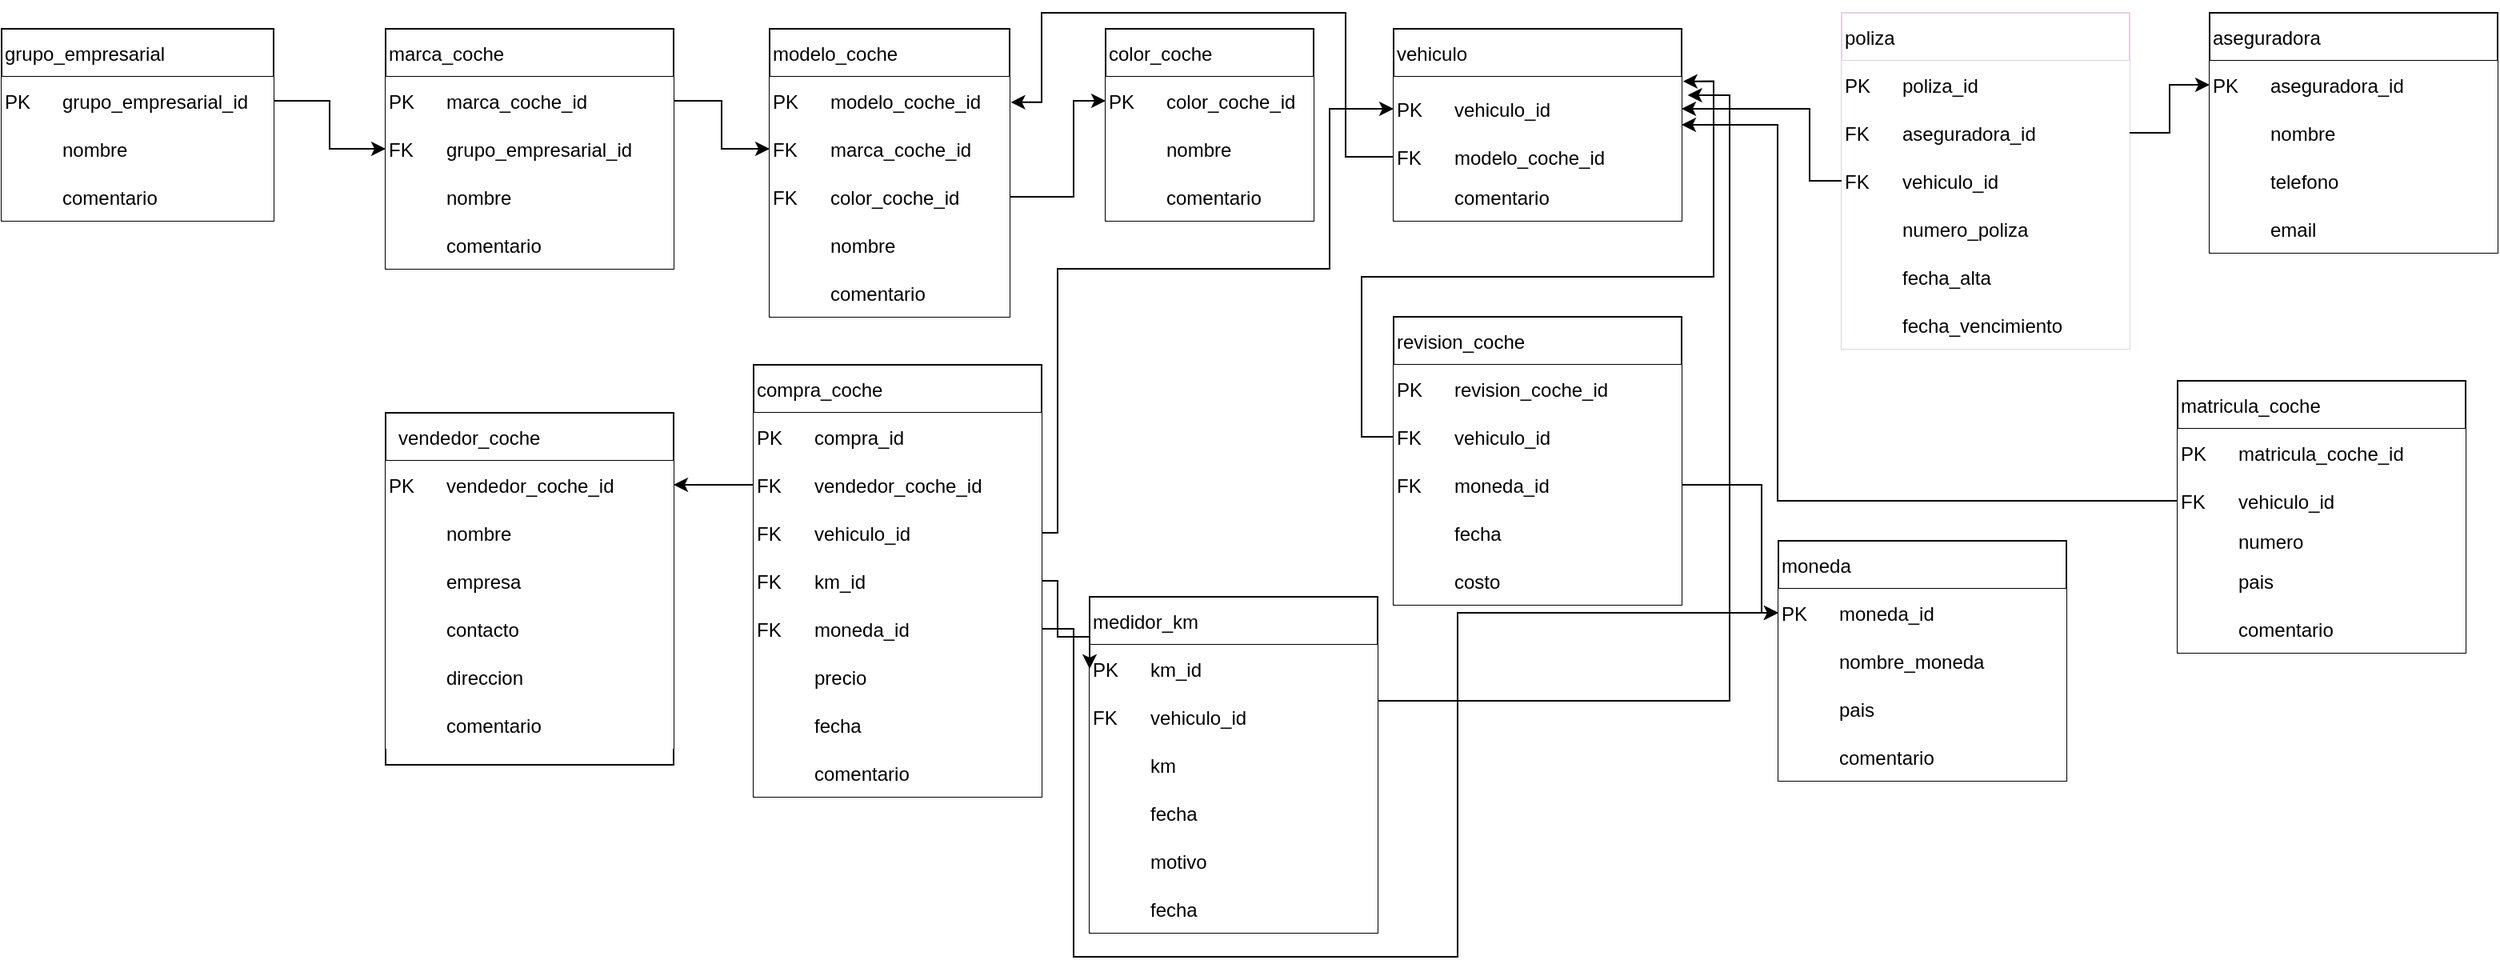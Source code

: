 <mxfile version="20.2.3" type="device"><diagram id="TmeDcuJoOFBMpeP0Eij_" name="KeepCoding"><mxGraphModel dx="1577" dy="1032" grid="1" gridSize="10" guides="1" tooltips="1" connect="1" arrows="1" fold="1" page="1" pageScale="1" pageWidth="827" pageHeight="1169" math="0" shadow="0"><root><mxCell id="0"/><mxCell id="1" parent="0"/><mxCell id="SU0LDKl3Cfj0mVM3cY4K-1" value="vehiculo" style="shape=table;startSize=30;container=1;collapsible=1;childLayout=tableLayout;fixedRows=1;rowLines=0;fontStyle=0;align=left;resizeLast=1;fillColor=#FFFFFF;fontFamily=Helvetica;fontColor=#000000;swimlaneLine=1;" parent="1" vertex="1"><mxGeometry x="910" y="40" width="180" height="120" as="geometry"><mxRectangle x="910" y="40" width="90" height="30" as="alternateBounds"/></mxGeometry></mxCell><mxCell id="SU0LDKl3Cfj0mVM3cY4K-2" value="" style="shape=tableRow;horizontal=0;startSize=0;swimlaneHead=0;swimlaneBody=0;fillColor=#FFFFFF;collapsible=0;dropTarget=0;points=[[0,0.5],[1,0.5]];portConstraint=eastwest;top=0;left=0;right=0;bottom=1;fontFamily=Helvetica;fontStyle=0;align=left;fontColor=#000000;swimlaneLine=1;" parent="SU0LDKl3Cfj0mVM3cY4K-1" vertex="1"><mxGeometry y="30" width="180" height="40" as="geometry"/></mxCell><mxCell id="SU0LDKl3Cfj0mVM3cY4K-3" value="PK" style="shape=partialRectangle;connectable=0;fillColor=#FFFFFF;top=0;left=0;bottom=0;right=0;fontStyle=0;overflow=hidden;fontFamily=Helvetica;align=left;fontColor=#000000;swimlaneLine=1;" parent="SU0LDKl3Cfj0mVM3cY4K-2" vertex="1"><mxGeometry width="30" height="40" as="geometry"><mxRectangle width="30" height="40" as="alternateBounds"/></mxGeometry></mxCell><mxCell id="SU0LDKl3Cfj0mVM3cY4K-4" value="vehiculo_id" style="shape=partialRectangle;connectable=0;fillColor=#FFFFFF;top=0;left=0;bottom=0;right=0;align=left;spacingLeft=6;fontStyle=0;overflow=hidden;fontFamily=Helvetica;fontColor=#000000;swimlaneLine=1;" parent="SU0LDKl3Cfj0mVM3cY4K-2" vertex="1"><mxGeometry x="30" width="150" height="40" as="geometry"><mxRectangle width="150" height="40" as="alternateBounds"/></mxGeometry></mxCell><mxCell id="SU0LDKl3Cfj0mVM3cY4K-232" value="" style="shape=tableRow;horizontal=0;startSize=0;swimlaneHead=0;swimlaneBody=0;fillColor=#FFFFFF;collapsible=0;dropTarget=0;points=[[0,0.5],[1,0.5]];portConstraint=eastwest;top=0;left=0;right=0;bottom=1;fontFamily=Helvetica;fontStyle=0;align=left;fontColor=#000000;swimlaneLine=1;" parent="SU0LDKl3Cfj0mVM3cY4K-1" vertex="1"><mxGeometry y="70" width="180" height="20" as="geometry"/></mxCell><mxCell id="SU0LDKl3Cfj0mVM3cY4K-233" value="FK" style="shape=partialRectangle;connectable=0;fillColor=#FFFFFF;top=0;left=0;bottom=0;right=0;fontStyle=0;overflow=hidden;fontFamily=Helvetica;align=left;fontColor=#000000;swimlaneLine=1;" parent="SU0LDKl3Cfj0mVM3cY4K-232" vertex="1"><mxGeometry width="30" height="20" as="geometry"><mxRectangle width="30" height="20" as="alternateBounds"/></mxGeometry></mxCell><mxCell id="SU0LDKl3Cfj0mVM3cY4K-234" value="modelo_coche_id" style="shape=partialRectangle;connectable=0;fillColor=#FFFFFF;top=0;left=0;bottom=0;right=0;align=left;spacingLeft=6;fontStyle=0;overflow=hidden;fontFamily=Helvetica;fontColor=#000000;swimlaneLine=1;" parent="SU0LDKl3Cfj0mVM3cY4K-232" vertex="1"><mxGeometry x="30" width="150" height="20" as="geometry"><mxRectangle width="150" height="20" as="alternateBounds"/></mxGeometry></mxCell><mxCell id="SU0LDKl3Cfj0mVM3cY4K-241" value="" style="shape=tableRow;horizontal=0;startSize=0;swimlaneHead=0;swimlaneBody=0;fillColor=#FFFFFF;collapsible=0;dropTarget=0;points=[[0,0.5],[1,0.5]];portConstraint=eastwest;top=0;left=0;right=0;bottom=1;fontFamily=Helvetica;fontStyle=0;align=left;fontColor=#000000;swimlaneLine=1;" parent="SU0LDKl3Cfj0mVM3cY4K-1" vertex="1"><mxGeometry y="90" width="180" height="30" as="geometry"/></mxCell><mxCell id="SU0LDKl3Cfj0mVM3cY4K-242" value="" style="shape=partialRectangle;connectable=0;fillColor=#FFFFFF;top=0;left=0;bottom=0;right=0;fontStyle=0;overflow=hidden;fontFamily=Helvetica;align=left;fontColor=#000000;swimlaneLine=1;" parent="SU0LDKl3Cfj0mVM3cY4K-241" vertex="1"><mxGeometry width="30" height="30" as="geometry"><mxRectangle width="30" height="30" as="alternateBounds"/></mxGeometry></mxCell><mxCell id="SU0LDKl3Cfj0mVM3cY4K-243" value="comentario" style="shape=partialRectangle;connectable=0;fillColor=#FFFFFF;top=0;left=0;bottom=0;right=0;align=left;spacingLeft=6;fontStyle=0;overflow=hidden;fontFamily=Helvetica;fontColor=#000000;swimlaneLine=1;" parent="SU0LDKl3Cfj0mVM3cY4K-241" vertex="1"><mxGeometry x="30" width="150" height="30" as="geometry"><mxRectangle width="150" height="30" as="alternateBounds"/></mxGeometry></mxCell><mxCell id="SU0LDKl3Cfj0mVM3cY4K-24" value="modelo_coche" style="shape=table;startSize=30;container=1;collapsible=1;childLayout=tableLayout;fixedRows=1;rowLines=0;fontStyle=0;align=left;resizeLast=1;fillColor=#FFFFFF;fontFamily=Helvetica;fontColor=#000000;swimlaneLine=1;" parent="1" vertex="1"><mxGeometry x="520" y="40" width="150" height="180" as="geometry"/></mxCell><mxCell id="SU0LDKl3Cfj0mVM3cY4K-25" value="" style="shape=tableRow;horizontal=0;startSize=0;swimlaneHead=0;swimlaneBody=0;fillColor=#FFFFFF;collapsible=0;dropTarget=0;points=[[0,0.5],[1,0.5]];portConstraint=eastwest;top=0;left=0;right=0;bottom=1;fontFamily=Helvetica;fontStyle=0;align=left;fontColor=#000000;swimlaneLine=1;" parent="SU0LDKl3Cfj0mVM3cY4K-24" vertex="1"><mxGeometry y="30" width="150" height="30" as="geometry"/></mxCell><mxCell id="SU0LDKl3Cfj0mVM3cY4K-26" value="PK" style="shape=partialRectangle;connectable=0;fillColor=#FFFFFF;top=0;left=0;bottom=0;right=0;fontStyle=0;overflow=hidden;fontFamily=Helvetica;align=left;fontColor=#000000;swimlaneLine=1;" parent="SU0LDKl3Cfj0mVM3cY4K-25" vertex="1"><mxGeometry width="30" height="30" as="geometry"><mxRectangle width="30" height="30" as="alternateBounds"/></mxGeometry></mxCell><mxCell id="SU0LDKl3Cfj0mVM3cY4K-27" value="modelo_coche_id" style="shape=partialRectangle;connectable=0;fillColor=#FFFFFF;top=0;left=0;bottom=0;right=0;align=left;spacingLeft=6;fontStyle=0;overflow=hidden;fontFamily=Helvetica;fontColor=#000000;swimlaneLine=1;" parent="SU0LDKl3Cfj0mVM3cY4K-25" vertex="1"><mxGeometry x="30" width="120" height="30" as="geometry"><mxRectangle width="120" height="30" as="alternateBounds"/></mxGeometry></mxCell><mxCell id="SU0LDKl3Cfj0mVM3cY4K-58" value="" style="shape=tableRow;horizontal=0;startSize=0;swimlaneHead=0;swimlaneBody=0;fillColor=#FFFFFF;collapsible=0;dropTarget=0;points=[[0,0.5],[1,0.5]];portConstraint=eastwest;top=0;left=0;right=0;bottom=1;fontFamily=Helvetica;fontStyle=0;align=left;fontColor=#000000;swimlaneLine=1;" parent="SU0LDKl3Cfj0mVM3cY4K-24" vertex="1"><mxGeometry y="60" width="150" height="30" as="geometry"/></mxCell><mxCell id="SU0LDKl3Cfj0mVM3cY4K-59" value="FK" style="shape=partialRectangle;connectable=0;fillColor=#FFFFFF;top=0;left=0;bottom=0;right=0;fontStyle=0;overflow=hidden;fontFamily=Helvetica;align=left;fontColor=#000000;swimlaneLine=1;" parent="SU0LDKl3Cfj0mVM3cY4K-58" vertex="1"><mxGeometry width="30" height="30" as="geometry"><mxRectangle width="30" height="30" as="alternateBounds"/></mxGeometry></mxCell><mxCell id="SU0LDKl3Cfj0mVM3cY4K-60" value="marca_coche_id" style="shape=partialRectangle;connectable=0;fillColor=#FFFFFF;top=0;left=0;bottom=0;right=0;align=left;spacingLeft=6;fontStyle=0;overflow=hidden;fontFamily=Helvetica;fontColor=#000000;swimlaneLine=1;" parent="SU0LDKl3Cfj0mVM3cY4K-58" vertex="1"><mxGeometry x="30" width="120" height="30" as="geometry"><mxRectangle width="120" height="30" as="alternateBounds"/></mxGeometry></mxCell><mxCell id="SU0LDKl3Cfj0mVM3cY4K-97" value="" style="shape=tableRow;horizontal=0;startSize=0;swimlaneHead=0;swimlaneBody=0;fillColor=#FFFFFF;collapsible=0;dropTarget=0;points=[[0,0.5],[1,0.5]];portConstraint=eastwest;top=0;left=0;right=0;bottom=1;fontFamily=Helvetica;fontStyle=0;align=left;fontColor=#000000;swimlaneLine=1;" parent="SU0LDKl3Cfj0mVM3cY4K-24" vertex="1"><mxGeometry y="90" width="150" height="30" as="geometry"/></mxCell><mxCell id="SU0LDKl3Cfj0mVM3cY4K-98" value="FK" style="shape=partialRectangle;connectable=0;fillColor=#FFFFFF;top=0;left=0;bottom=0;right=0;fontStyle=0;overflow=hidden;fontFamily=Helvetica;align=left;fontColor=#000000;swimlaneLine=1;" parent="SU0LDKl3Cfj0mVM3cY4K-97" vertex="1"><mxGeometry width="30" height="30" as="geometry"><mxRectangle width="30" height="30" as="alternateBounds"/></mxGeometry></mxCell><mxCell id="SU0LDKl3Cfj0mVM3cY4K-99" value="color_coche_id" style="shape=partialRectangle;connectable=0;fillColor=#FFFFFF;top=0;left=0;bottom=0;right=0;align=left;spacingLeft=6;fontStyle=0;overflow=hidden;fontFamily=Helvetica;fontColor=#000000;swimlaneLine=1;" parent="SU0LDKl3Cfj0mVM3cY4K-97" vertex="1"><mxGeometry x="30" width="120" height="30" as="geometry"><mxRectangle width="120" height="30" as="alternateBounds"/></mxGeometry></mxCell><mxCell id="SU0LDKl3Cfj0mVM3cY4K-31" value="" style="shape=tableRow;horizontal=0;startSize=0;swimlaneHead=0;swimlaneBody=0;fillColor=#FFFFFF;collapsible=0;dropTarget=0;points=[[0,0.5],[1,0.5]];portConstraint=eastwest;top=0;left=0;right=0;bottom=0;fontFamily=Helvetica;fontStyle=0;align=left;fontColor=#000000;swimlaneLine=1;" parent="SU0LDKl3Cfj0mVM3cY4K-24" vertex="1"><mxGeometry y="120" width="150" height="30" as="geometry"/></mxCell><mxCell id="SU0LDKl3Cfj0mVM3cY4K-32" value="" style="shape=partialRectangle;connectable=0;fillColor=#FFFFFF;top=0;left=0;bottom=0;right=0;editable=1;overflow=hidden;fontFamily=Helvetica;fontStyle=0;align=left;fontColor=#000000;swimlaneLine=1;" parent="SU0LDKl3Cfj0mVM3cY4K-31" vertex="1"><mxGeometry width="30" height="30" as="geometry"><mxRectangle width="30" height="30" as="alternateBounds"/></mxGeometry></mxCell><mxCell id="SU0LDKl3Cfj0mVM3cY4K-33" value="nombre" style="shape=partialRectangle;connectable=0;fillColor=#FFFFFF;top=0;left=0;bottom=0;right=0;align=left;spacingLeft=6;overflow=hidden;fontFamily=Helvetica;fontStyle=0;fontColor=#000000;swimlaneLine=1;" parent="SU0LDKl3Cfj0mVM3cY4K-31" vertex="1"><mxGeometry x="30" width="120" height="30" as="geometry"><mxRectangle width="120" height="30" as="alternateBounds"/></mxGeometry></mxCell><mxCell id="SU0LDKl3Cfj0mVM3cY4K-61" value="" style="shape=tableRow;horizontal=0;startSize=0;swimlaneHead=0;swimlaneBody=0;fillColor=#FFFFFF;collapsible=0;dropTarget=0;points=[[0,0.5],[1,0.5]];portConstraint=eastwest;top=0;left=0;right=0;bottom=0;fontFamily=Helvetica;fontStyle=0;align=left;fontColor=#000000;swimlaneLine=1;" parent="SU0LDKl3Cfj0mVM3cY4K-24" vertex="1"><mxGeometry y="150" width="150" height="30" as="geometry"/></mxCell><mxCell id="SU0LDKl3Cfj0mVM3cY4K-62" value="" style="shape=partialRectangle;connectable=0;fillColor=#FFFFFF;top=0;left=0;bottom=0;right=0;editable=1;overflow=hidden;fontFamily=Helvetica;fontStyle=0;align=left;fontColor=#000000;swimlaneLine=1;" parent="SU0LDKl3Cfj0mVM3cY4K-61" vertex="1"><mxGeometry width="30" height="30" as="geometry"><mxRectangle width="30" height="30" as="alternateBounds"/></mxGeometry></mxCell><mxCell id="SU0LDKl3Cfj0mVM3cY4K-63" value="comentario" style="shape=partialRectangle;connectable=0;fillColor=#FFFFFF;top=0;left=0;bottom=0;right=0;align=left;spacingLeft=6;overflow=hidden;fontFamily=Helvetica;fontStyle=0;fontColor=#000000;swimlaneLine=1;" parent="SU0LDKl3Cfj0mVM3cY4K-61" vertex="1"><mxGeometry x="30" width="120" height="30" as="geometry"><mxRectangle width="120" height="30" as="alternateBounds"/></mxGeometry></mxCell><mxCell id="SU0LDKl3Cfj0mVM3cY4K-41" value="marca_coche" style="shape=table;startSize=30;container=1;collapsible=1;childLayout=tableLayout;fixedRows=1;rowLines=0;fontStyle=0;align=left;resizeLast=1;fillColor=#FFFFFF;fontFamily=Helvetica;fontColor=#000000;swimlaneLine=1;" parent="1" vertex="1"><mxGeometry x="280" y="40" width="180" height="150" as="geometry"/></mxCell><mxCell id="SU0LDKl3Cfj0mVM3cY4K-42" value="" style="shape=tableRow;horizontal=0;startSize=0;swimlaneHead=0;swimlaneBody=0;fillColor=#FFFFFF;collapsible=0;dropTarget=0;points=[[0,0.5],[1,0.5]];portConstraint=eastwest;top=0;left=0;right=0;bottom=1;fontFamily=Helvetica;fontStyle=0;align=left;fontColor=#000000;swimlaneLine=1;" parent="SU0LDKl3Cfj0mVM3cY4K-41" vertex="1"><mxGeometry y="30" width="180" height="30" as="geometry"/></mxCell><mxCell id="SU0LDKl3Cfj0mVM3cY4K-43" value="PK" style="shape=partialRectangle;connectable=0;fillColor=#FFFFFF;top=0;left=0;bottom=0;right=0;fontStyle=0;overflow=hidden;fontFamily=Helvetica;align=left;fontColor=#000000;swimlaneLine=1;" parent="SU0LDKl3Cfj0mVM3cY4K-42" vertex="1"><mxGeometry width="30" height="30" as="geometry"><mxRectangle width="30" height="30" as="alternateBounds"/></mxGeometry></mxCell><mxCell id="SU0LDKl3Cfj0mVM3cY4K-44" value="marca_coche_id" style="shape=partialRectangle;connectable=0;fillColor=#FFFFFF;top=0;left=0;bottom=0;right=0;align=left;spacingLeft=6;fontStyle=0;overflow=hidden;fontFamily=Helvetica;fontColor=#000000;swimlaneLine=1;" parent="SU0LDKl3Cfj0mVM3cY4K-42" vertex="1"><mxGeometry x="30" width="150" height="30" as="geometry"><mxRectangle width="150" height="30" as="alternateBounds"/></mxGeometry></mxCell><mxCell id="SU0LDKl3Cfj0mVM3cY4K-55" value="" style="shape=tableRow;horizontal=0;startSize=0;swimlaneHead=0;swimlaneBody=0;fillColor=#FFFFFF;collapsible=0;dropTarget=0;points=[[0,0.5],[1,0.5]];portConstraint=eastwest;top=0;left=0;right=0;bottom=1;fontFamily=Helvetica;fontStyle=0;align=left;fontColor=#000000;swimlaneLine=1;" parent="SU0LDKl3Cfj0mVM3cY4K-41" vertex="1"><mxGeometry y="60" width="180" height="30" as="geometry"/></mxCell><mxCell id="SU0LDKl3Cfj0mVM3cY4K-56" value="FK" style="shape=partialRectangle;connectable=0;fillColor=#FFFFFF;top=0;left=0;bottom=0;right=0;fontStyle=0;overflow=hidden;fontFamily=Helvetica;align=left;fontColor=#000000;swimlaneLine=1;" parent="SU0LDKl3Cfj0mVM3cY4K-55" vertex="1"><mxGeometry width="30" height="30" as="geometry"><mxRectangle width="30" height="30" as="alternateBounds"/></mxGeometry></mxCell><mxCell id="SU0LDKl3Cfj0mVM3cY4K-57" value="grupo_empresarial_id" style="shape=partialRectangle;connectable=0;fillColor=#FFFFFF;top=0;left=0;bottom=0;right=0;align=left;spacingLeft=6;fontStyle=0;overflow=hidden;fontFamily=Helvetica;fontColor=#000000;swimlaneLine=1;" parent="SU0LDKl3Cfj0mVM3cY4K-55" vertex="1"><mxGeometry x="30" width="150" height="30" as="geometry"><mxRectangle width="150" height="30" as="alternateBounds"/></mxGeometry></mxCell><mxCell id="SU0LDKl3Cfj0mVM3cY4K-48" value="" style="shape=tableRow;horizontal=0;startSize=0;swimlaneHead=0;swimlaneBody=0;fillColor=#FFFFFF;collapsible=0;dropTarget=0;points=[[0,0.5],[1,0.5]];portConstraint=eastwest;top=0;left=0;right=0;bottom=0;fontFamily=Helvetica;fontStyle=0;align=left;fontColor=#000000;swimlaneLine=1;" parent="SU0LDKl3Cfj0mVM3cY4K-41" vertex="1"><mxGeometry y="90" width="180" height="30" as="geometry"/></mxCell><mxCell id="SU0LDKl3Cfj0mVM3cY4K-49" value="" style="shape=partialRectangle;connectable=0;fillColor=#FFFFFF;top=0;left=0;bottom=0;right=0;editable=1;overflow=hidden;fontFamily=Helvetica;fontStyle=0;align=left;fontColor=#000000;swimlaneLine=1;" parent="SU0LDKl3Cfj0mVM3cY4K-48" vertex="1"><mxGeometry width="30" height="30" as="geometry"><mxRectangle width="30" height="30" as="alternateBounds"/></mxGeometry></mxCell><mxCell id="SU0LDKl3Cfj0mVM3cY4K-50" value="nombre" style="shape=partialRectangle;connectable=0;fillColor=#FFFFFF;top=0;left=0;bottom=0;right=0;align=left;spacingLeft=6;overflow=hidden;fontFamily=Helvetica;fontStyle=0;fontColor=#000000;swimlaneLine=1;" parent="SU0LDKl3Cfj0mVM3cY4K-48" vertex="1"><mxGeometry x="30" width="150" height="30" as="geometry"><mxRectangle width="150" height="30" as="alternateBounds"/></mxGeometry></mxCell><mxCell id="SU0LDKl3Cfj0mVM3cY4K-51" value="" style="shape=tableRow;horizontal=0;startSize=0;swimlaneHead=0;swimlaneBody=0;fillColor=#FFFFFF;collapsible=0;dropTarget=0;points=[[0,0.5],[1,0.5]];portConstraint=eastwest;top=0;left=0;right=0;bottom=0;fontFamily=Helvetica;fontStyle=0;align=left;fontColor=#000000;swimlaneLine=1;" parent="SU0LDKl3Cfj0mVM3cY4K-41" vertex="1"><mxGeometry y="120" width="180" height="30" as="geometry"/></mxCell><mxCell id="SU0LDKl3Cfj0mVM3cY4K-52" value="" style="shape=partialRectangle;connectable=0;fillColor=#FFFFFF;top=0;left=0;bottom=0;right=0;editable=1;overflow=hidden;fontFamily=Helvetica;fontStyle=0;align=left;fontColor=#000000;swimlaneLine=1;" parent="SU0LDKl3Cfj0mVM3cY4K-51" vertex="1"><mxGeometry width="30" height="30" as="geometry"><mxRectangle width="30" height="30" as="alternateBounds"/></mxGeometry></mxCell><mxCell id="SU0LDKl3Cfj0mVM3cY4K-53" value="comentario" style="shape=partialRectangle;connectable=0;fillColor=#FFFFFF;top=0;left=0;bottom=0;right=0;align=left;spacingLeft=6;overflow=hidden;fontFamily=Helvetica;fontStyle=0;fontColor=#000000;swimlaneLine=1;" parent="SU0LDKl3Cfj0mVM3cY4K-51" vertex="1"><mxGeometry x="30" width="150" height="30" as="geometry"><mxRectangle width="150" height="30" as="alternateBounds"/></mxGeometry></mxCell><mxCell id="SU0LDKl3Cfj0mVM3cY4K-64" value="grupo_empresarial" style="shape=table;startSize=30;container=1;collapsible=1;childLayout=tableLayout;fixedRows=1;rowLines=0;fontStyle=0;align=left;resizeLast=1;fillColor=#FFFFFF;fontFamily=Helvetica;fontColor=#000000;" parent="1" vertex="1"><mxGeometry x="40" y="40" width="170" height="120" as="geometry"/></mxCell><mxCell id="SU0LDKl3Cfj0mVM3cY4K-65" value="" style="shape=tableRow;horizontal=0;startSize=0;swimlaneHead=0;swimlaneBody=0;fillColor=#FFFFFF;collapsible=0;dropTarget=0;points=[[0,0.5],[1,0.5]];portConstraint=eastwest;top=0;left=0;right=0;bottom=1;fontFamily=Helvetica;fontStyle=0;align=left;fontColor=#000000;" parent="SU0LDKl3Cfj0mVM3cY4K-64" vertex="1"><mxGeometry y="30" width="170" height="30" as="geometry"/></mxCell><mxCell id="SU0LDKl3Cfj0mVM3cY4K-66" value="PK" style="shape=partialRectangle;connectable=0;fillColor=#FFFFFF;top=0;left=0;bottom=0;right=0;fontStyle=0;overflow=hidden;fontFamily=Helvetica;align=left;fontColor=#000000;" parent="SU0LDKl3Cfj0mVM3cY4K-65" vertex="1"><mxGeometry width="30" height="30" as="geometry"><mxRectangle width="30" height="30" as="alternateBounds"/></mxGeometry></mxCell><mxCell id="SU0LDKl3Cfj0mVM3cY4K-67" value="grupo_empresarial_id" style="shape=partialRectangle;connectable=0;fillColor=#FFFFFF;top=0;left=0;bottom=0;right=0;align=left;spacingLeft=6;fontStyle=0;overflow=hidden;fontFamily=Helvetica;fontColor=#000000;" parent="SU0LDKl3Cfj0mVM3cY4K-65" vertex="1"><mxGeometry x="30" width="140" height="30" as="geometry"><mxRectangle width="140" height="30" as="alternateBounds"/></mxGeometry></mxCell><mxCell id="SU0LDKl3Cfj0mVM3cY4K-71" value="" style="shape=tableRow;horizontal=0;startSize=0;swimlaneHead=0;swimlaneBody=0;fillColor=#FFFFFF;collapsible=0;dropTarget=0;points=[[0,0.5],[1,0.5]];portConstraint=eastwest;top=0;left=0;right=0;bottom=0;fontFamily=Helvetica;fontStyle=0;align=left;fontColor=#000000;" parent="SU0LDKl3Cfj0mVM3cY4K-64" vertex="1"><mxGeometry y="60" width="170" height="30" as="geometry"/></mxCell><mxCell id="SU0LDKl3Cfj0mVM3cY4K-72" value="" style="shape=partialRectangle;connectable=0;fillColor=#FFFFFF;top=0;left=0;bottom=0;right=0;editable=1;overflow=hidden;fontFamily=Helvetica;fontStyle=0;align=left;fontColor=#000000;" parent="SU0LDKl3Cfj0mVM3cY4K-71" vertex="1"><mxGeometry width="30" height="30" as="geometry"><mxRectangle width="30" height="30" as="alternateBounds"/></mxGeometry></mxCell><mxCell id="SU0LDKl3Cfj0mVM3cY4K-73" value="nombre" style="shape=partialRectangle;connectable=0;fillColor=#FFFFFF;top=0;left=0;bottom=0;right=0;align=left;spacingLeft=6;overflow=hidden;fontFamily=Helvetica;fontStyle=0;fontColor=#000000;" parent="SU0LDKl3Cfj0mVM3cY4K-71" vertex="1"><mxGeometry x="30" width="140" height="30" as="geometry"><mxRectangle width="140" height="30" as="alternateBounds"/></mxGeometry></mxCell><mxCell id="SU0LDKl3Cfj0mVM3cY4K-74" value="" style="shape=tableRow;horizontal=0;startSize=0;swimlaneHead=0;swimlaneBody=0;fillColor=#FFFFFF;collapsible=0;dropTarget=0;points=[[0,0.5],[1,0.5]];portConstraint=eastwest;top=0;left=0;right=0;bottom=0;fontFamily=Helvetica;fontStyle=0;align=left;fontColor=#000000;" parent="SU0LDKl3Cfj0mVM3cY4K-64" vertex="1"><mxGeometry y="90" width="170" height="30" as="geometry"/></mxCell><mxCell id="SU0LDKl3Cfj0mVM3cY4K-75" value="" style="shape=partialRectangle;connectable=0;fillColor=#FFFFFF;top=0;left=0;bottom=0;right=0;editable=1;overflow=hidden;fontFamily=Helvetica;fontStyle=0;align=left;fontColor=#000000;" parent="SU0LDKl3Cfj0mVM3cY4K-74" vertex="1"><mxGeometry width="30" height="30" as="geometry"><mxRectangle width="30" height="30" as="alternateBounds"/></mxGeometry></mxCell><mxCell id="SU0LDKl3Cfj0mVM3cY4K-76" value="comentario" style="shape=partialRectangle;connectable=0;fillColor=#FFFFFF;top=0;left=0;bottom=0;right=0;align=left;spacingLeft=6;overflow=hidden;fontFamily=Helvetica;fontStyle=0;fontColor=#000000;" parent="SU0LDKl3Cfj0mVM3cY4K-74" vertex="1"><mxGeometry x="30" width="140" height="30" as="geometry"><mxRectangle width="140" height="30" as="alternateBounds"/></mxGeometry></mxCell><mxCell id="SU0LDKl3Cfj0mVM3cY4K-84" value="color_coche" style="shape=table;startSize=30;container=1;collapsible=1;childLayout=tableLayout;fixedRows=1;rowLines=0;fontStyle=0;align=left;resizeLast=1;fillColor=#FFFFFF;fontFamily=Helvetica;fontColor=#000000;swimlaneLine=1;" parent="1" vertex="1"><mxGeometry x="730" y="40" width="130" height="120" as="geometry"/></mxCell><mxCell id="SU0LDKl3Cfj0mVM3cY4K-85" value="" style="shape=tableRow;horizontal=0;startSize=0;swimlaneHead=0;swimlaneBody=0;fillColor=#FFFFFF;collapsible=0;dropTarget=0;points=[[0,0.5],[1,0.5]];portConstraint=eastwest;top=0;left=0;right=0;bottom=1;fontFamily=Helvetica;fontStyle=0;align=left;fontColor=#000000;swimlaneLine=1;" parent="SU0LDKl3Cfj0mVM3cY4K-84" vertex="1"><mxGeometry y="30" width="130" height="30" as="geometry"/></mxCell><mxCell id="SU0LDKl3Cfj0mVM3cY4K-86" value="PK" style="shape=partialRectangle;connectable=0;fillColor=#FFFFFF;top=0;left=0;bottom=0;right=0;fontStyle=0;overflow=hidden;fontFamily=Helvetica;align=left;fontColor=#000000;swimlaneLine=1;" parent="SU0LDKl3Cfj0mVM3cY4K-85" vertex="1"><mxGeometry width="30" height="30" as="geometry"><mxRectangle width="30" height="30" as="alternateBounds"/></mxGeometry></mxCell><mxCell id="SU0LDKl3Cfj0mVM3cY4K-87" value="color_coche_id" style="shape=partialRectangle;connectable=0;fillColor=#FFFFFF;top=0;left=0;bottom=0;right=0;align=left;spacingLeft=6;fontStyle=0;overflow=hidden;fontFamily=Helvetica;fontColor=#000000;swimlaneLine=1;" parent="SU0LDKl3Cfj0mVM3cY4K-85" vertex="1"><mxGeometry x="30" width="100" height="30" as="geometry"><mxRectangle width="100" height="30" as="alternateBounds"/></mxGeometry></mxCell><mxCell id="SU0LDKl3Cfj0mVM3cY4K-88" value="" style="shape=tableRow;horizontal=0;startSize=0;swimlaneHead=0;swimlaneBody=0;fillColor=#FFFFFF;collapsible=0;dropTarget=0;points=[[0,0.5],[1,0.5]];portConstraint=eastwest;top=0;left=0;right=0;bottom=0;fontFamily=Helvetica;fontStyle=0;align=left;fontColor=#000000;swimlaneLine=1;" parent="SU0LDKl3Cfj0mVM3cY4K-84" vertex="1"><mxGeometry y="60" width="130" height="30" as="geometry"/></mxCell><mxCell id="SU0LDKl3Cfj0mVM3cY4K-89" value="" style="shape=partialRectangle;connectable=0;fillColor=#FFFFFF;top=0;left=0;bottom=0;right=0;editable=1;overflow=hidden;fontFamily=Helvetica;fontStyle=0;align=left;fontColor=#000000;swimlaneLine=1;" parent="SU0LDKl3Cfj0mVM3cY4K-88" vertex="1"><mxGeometry width="30" height="30" as="geometry"><mxRectangle width="30" height="30" as="alternateBounds"/></mxGeometry></mxCell><mxCell id="SU0LDKl3Cfj0mVM3cY4K-90" value="nombre" style="shape=partialRectangle;connectable=0;fillColor=#FFFFFF;top=0;left=0;bottom=0;right=0;align=left;spacingLeft=6;overflow=hidden;fontFamily=Helvetica;fontStyle=0;fontColor=#000000;swimlaneLine=1;" parent="SU0LDKl3Cfj0mVM3cY4K-88" vertex="1"><mxGeometry x="30" width="100" height="30" as="geometry"><mxRectangle width="100" height="30" as="alternateBounds"/></mxGeometry></mxCell><mxCell id="SU0LDKl3Cfj0mVM3cY4K-91" value="" style="shape=tableRow;horizontal=0;startSize=0;swimlaneHead=0;swimlaneBody=0;fillColor=#FFFFFF;collapsible=0;dropTarget=0;points=[[0,0.5],[1,0.5]];portConstraint=eastwest;top=0;left=0;right=0;bottom=0;fontFamily=Helvetica;fontStyle=0;align=left;fontColor=#000000;swimlaneLine=1;" parent="SU0LDKl3Cfj0mVM3cY4K-84" vertex="1"><mxGeometry y="90" width="130" height="30" as="geometry"/></mxCell><mxCell id="SU0LDKl3Cfj0mVM3cY4K-92" value="" style="shape=partialRectangle;connectable=0;fillColor=#FFFFFF;top=0;left=0;bottom=0;right=0;editable=1;overflow=hidden;fontFamily=Helvetica;fontStyle=0;align=left;fontColor=#000000;swimlaneLine=1;" parent="SU0LDKl3Cfj0mVM3cY4K-91" vertex="1"><mxGeometry width="30" height="30" as="geometry"><mxRectangle width="30" height="30" as="alternateBounds"/></mxGeometry></mxCell><mxCell id="SU0LDKl3Cfj0mVM3cY4K-93" value="comentario" style="shape=partialRectangle;connectable=0;fillColor=#FFFFFF;top=0;left=0;bottom=0;right=0;align=left;spacingLeft=6;overflow=hidden;fontFamily=Helvetica;fontStyle=0;fontColor=#000000;swimlaneLine=1;" parent="SU0LDKl3Cfj0mVM3cY4K-91" vertex="1"><mxGeometry x="30" width="100" height="30" as="geometry"><mxRectangle width="100" height="30" as="alternateBounds"/></mxGeometry></mxCell><mxCell id="SU0LDKl3Cfj0mVM3cY4K-101" value="matricula_coche" style="shape=table;startSize=30;container=1;collapsible=1;childLayout=tableLayout;fixedRows=1;rowLines=0;fontStyle=0;align=left;resizeLast=1;fillColor=#FFFFFF;fontFamily=Helvetica;fontColor=#000000;swimlaneLine=1;" parent="1" vertex="1"><mxGeometry x="1400" y="260" width="180" height="170" as="geometry"/></mxCell><mxCell id="SU0LDKl3Cfj0mVM3cY4K-102" value="" style="shape=tableRow;horizontal=0;startSize=0;swimlaneHead=0;swimlaneBody=0;fillColor=#FFFFFF;collapsible=0;dropTarget=0;points=[[0,0.5],[1,0.5]];portConstraint=eastwest;top=0;left=0;right=0;bottom=1;fontFamily=Helvetica;fontStyle=0;align=left;fontColor=#000000;swimlaneLine=1;" parent="SU0LDKl3Cfj0mVM3cY4K-101" vertex="1"><mxGeometry y="30" width="180" height="30" as="geometry"/></mxCell><mxCell id="SU0LDKl3Cfj0mVM3cY4K-103" value="PK" style="shape=partialRectangle;connectable=0;fillColor=#FFFFFF;top=0;left=0;bottom=0;right=0;fontStyle=0;overflow=hidden;fontFamily=Helvetica;align=left;fontColor=#000000;swimlaneLine=1;" parent="SU0LDKl3Cfj0mVM3cY4K-102" vertex="1"><mxGeometry width="30" height="30" as="geometry"><mxRectangle width="30" height="30" as="alternateBounds"/></mxGeometry></mxCell><mxCell id="SU0LDKl3Cfj0mVM3cY4K-104" value="matricula_coche_id" style="shape=partialRectangle;connectable=0;fillColor=#FFFFFF;top=0;left=0;bottom=0;right=0;align=left;spacingLeft=6;fontStyle=0;overflow=hidden;fontFamily=Helvetica;fontColor=#000000;swimlaneLine=1;" parent="SU0LDKl3Cfj0mVM3cY4K-102" vertex="1"><mxGeometry x="30" width="150" height="30" as="geometry"><mxRectangle width="150" height="30" as="alternateBounds"/></mxGeometry></mxCell><mxCell id="SU0LDKl3Cfj0mVM3cY4K-127" value="" style="shape=tableRow;horizontal=0;startSize=0;swimlaneHead=0;swimlaneBody=0;fillColor=#FFFFFF;collapsible=0;dropTarget=0;points=[[0,0.5],[1,0.5]];portConstraint=eastwest;top=0;left=0;right=0;bottom=1;fontFamily=Helvetica;fontStyle=0;align=left;fontColor=#000000;swimlaneLine=1;" parent="SU0LDKl3Cfj0mVM3cY4K-101" vertex="1"><mxGeometry y="60" width="180" height="30" as="geometry"/></mxCell><mxCell id="SU0LDKl3Cfj0mVM3cY4K-128" value="FK" style="shape=partialRectangle;connectable=0;fillColor=#FFFFFF;top=0;left=0;bottom=0;right=0;fontStyle=0;overflow=hidden;fontFamily=Helvetica;align=left;fontColor=#000000;swimlaneLine=1;" parent="SU0LDKl3Cfj0mVM3cY4K-127" vertex="1"><mxGeometry width="30" height="30" as="geometry"><mxRectangle width="30" height="30" as="alternateBounds"/></mxGeometry></mxCell><mxCell id="SU0LDKl3Cfj0mVM3cY4K-129" value="vehiculo_id" style="shape=partialRectangle;connectable=0;fillColor=#FFFFFF;top=0;left=0;bottom=0;right=0;align=left;spacingLeft=6;fontStyle=0;overflow=hidden;fontFamily=Helvetica;fontColor=#000000;swimlaneLine=1;" parent="SU0LDKl3Cfj0mVM3cY4K-127" vertex="1"><mxGeometry x="30" width="150" height="30" as="geometry"><mxRectangle width="150" height="30" as="alternateBounds"/></mxGeometry></mxCell><mxCell id="SU0LDKl3Cfj0mVM3cY4K-105" value="" style="shape=tableRow;horizontal=0;startSize=0;swimlaneHead=0;swimlaneBody=0;fillColor=#FFFFFF;collapsible=0;dropTarget=0;points=[[0,0.5],[1,0.5]];portConstraint=eastwest;top=0;left=0;right=0;bottom=0;fontFamily=Helvetica;fontStyle=0;align=left;fontColor=#000000;swimlaneLine=1;" parent="SU0LDKl3Cfj0mVM3cY4K-101" vertex="1"><mxGeometry y="90" width="180" height="20" as="geometry"/></mxCell><mxCell id="SU0LDKl3Cfj0mVM3cY4K-106" value="" style="shape=partialRectangle;connectable=0;fillColor=#FFFFFF;top=0;left=0;bottom=0;right=0;editable=1;overflow=hidden;fontFamily=Helvetica;fontStyle=0;align=left;fontColor=#000000;swimlaneLine=1;" parent="SU0LDKl3Cfj0mVM3cY4K-105" vertex="1"><mxGeometry width="30" height="20" as="geometry"><mxRectangle width="30" height="20" as="alternateBounds"/></mxGeometry></mxCell><mxCell id="SU0LDKl3Cfj0mVM3cY4K-107" value="numero" style="shape=partialRectangle;connectable=0;fillColor=#FFFFFF;top=0;left=0;bottom=0;right=0;align=left;spacingLeft=6;overflow=hidden;fontFamily=Helvetica;fontStyle=0;fontColor=#000000;swimlaneLine=1;" parent="SU0LDKl3Cfj0mVM3cY4K-105" vertex="1"><mxGeometry x="30" width="150" height="20" as="geometry"><mxRectangle width="150" height="20" as="alternateBounds"/></mxGeometry></mxCell><mxCell id="SU0LDKl3Cfj0mVM3cY4K-108" value="" style="shape=tableRow;horizontal=0;startSize=0;swimlaneHead=0;swimlaneBody=0;fillColor=#FFFFFF;collapsible=0;dropTarget=0;points=[[0,0.5],[1,0.5]];portConstraint=eastwest;top=0;left=0;right=0;bottom=0;fontFamily=Helvetica;fontStyle=0;align=left;fontColor=#000000;swimlaneLine=1;" parent="SU0LDKl3Cfj0mVM3cY4K-101" vertex="1"><mxGeometry y="110" width="180" height="30" as="geometry"/></mxCell><mxCell id="SU0LDKl3Cfj0mVM3cY4K-109" value="" style="shape=partialRectangle;connectable=0;fillColor=#FFFFFF;top=0;left=0;bottom=0;right=0;editable=1;overflow=hidden;fontFamily=Helvetica;fontStyle=0;align=left;fontColor=#000000;swimlaneLine=1;" parent="SU0LDKl3Cfj0mVM3cY4K-108" vertex="1"><mxGeometry width="30" height="30" as="geometry"><mxRectangle width="30" height="30" as="alternateBounds"/></mxGeometry></mxCell><mxCell id="SU0LDKl3Cfj0mVM3cY4K-110" value="pais" style="shape=partialRectangle;connectable=0;fillColor=#FFFFFF;top=0;left=0;bottom=0;right=0;align=left;spacingLeft=6;overflow=hidden;fontFamily=Helvetica;fontStyle=0;fontColor=#000000;swimlaneLine=1;" parent="SU0LDKl3Cfj0mVM3cY4K-108" vertex="1"><mxGeometry x="30" width="150" height="30" as="geometry"><mxRectangle width="150" height="30" as="alternateBounds"/></mxGeometry></mxCell><mxCell id="SU0LDKl3Cfj0mVM3cY4K-111" value="" style="shape=tableRow;horizontal=0;startSize=0;swimlaneHead=0;swimlaneBody=0;fillColor=#FFFFFF;collapsible=0;dropTarget=0;points=[[0,0.5],[1,0.5]];portConstraint=eastwest;top=0;left=0;right=0;bottom=0;fontFamily=Helvetica;fontStyle=0;align=left;fontColor=#000000;swimlaneLine=1;" parent="SU0LDKl3Cfj0mVM3cY4K-101" vertex="1"><mxGeometry y="140" width="180" height="30" as="geometry"/></mxCell><mxCell id="SU0LDKl3Cfj0mVM3cY4K-112" value="" style="shape=partialRectangle;connectable=0;fillColor=#FFFFFF;top=0;left=0;bottom=0;right=0;editable=1;overflow=hidden;fontFamily=Helvetica;fontStyle=0;align=left;fontColor=#000000;swimlaneLine=1;" parent="SU0LDKl3Cfj0mVM3cY4K-111" vertex="1"><mxGeometry width="30" height="30" as="geometry"><mxRectangle width="30" height="30" as="alternateBounds"/></mxGeometry></mxCell><mxCell id="SU0LDKl3Cfj0mVM3cY4K-113" value="comentario" style="shape=partialRectangle;connectable=0;fillColor=#FFFFFF;top=0;left=0;bottom=0;right=0;align=left;spacingLeft=6;overflow=hidden;fontFamily=Helvetica;fontStyle=0;fontColor=#000000;swimlaneLine=1;" parent="SU0LDKl3Cfj0mVM3cY4K-111" vertex="1"><mxGeometry x="30" width="150" height="30" as="geometry"><mxRectangle width="150" height="30" as="alternateBounds"/></mxGeometry></mxCell><mxCell id="SU0LDKl3Cfj0mVM3cY4K-131" value="medidor_km" style="shape=table;startSize=30;container=1;collapsible=1;childLayout=tableLayout;fixedRows=1;rowLines=0;fontStyle=0;align=left;resizeLast=1;fillColor=#FFFFFF;fontFamily=Helvetica;fontColor=#000000;swimlaneLine=1;" parent="1" vertex="1"><mxGeometry x="720" y="395" width="180" height="210" as="geometry"/></mxCell><mxCell id="SU0LDKl3Cfj0mVM3cY4K-132" value="" style="shape=tableRow;horizontal=0;startSize=0;swimlaneHead=0;swimlaneBody=0;fillColor=#FFFFFF;collapsible=0;dropTarget=0;points=[[0,0.5],[1,0.5]];portConstraint=eastwest;top=0;left=0;right=0;bottom=1;fontFamily=Helvetica;fontStyle=0;align=left;fontColor=#000000;swimlaneLine=1;" parent="SU0LDKl3Cfj0mVM3cY4K-131" vertex="1"><mxGeometry y="30" width="180" height="30" as="geometry"/></mxCell><mxCell id="SU0LDKl3Cfj0mVM3cY4K-133" value="PK" style="shape=partialRectangle;connectable=0;fillColor=#FFFFFF;top=0;left=0;bottom=0;right=0;fontStyle=0;overflow=hidden;fontFamily=Helvetica;align=left;fontColor=#000000;swimlaneLine=1;" parent="SU0LDKl3Cfj0mVM3cY4K-132" vertex="1"><mxGeometry width="30" height="30" as="geometry"><mxRectangle width="30" height="30" as="alternateBounds"/></mxGeometry></mxCell><mxCell id="SU0LDKl3Cfj0mVM3cY4K-134" value="km_id" style="shape=partialRectangle;connectable=0;fillColor=#FFFFFF;top=0;left=0;bottom=0;right=0;align=left;spacingLeft=6;fontStyle=0;overflow=hidden;fontFamily=Helvetica;fontColor=#000000;swimlaneLine=1;" parent="SU0LDKl3Cfj0mVM3cY4K-132" vertex="1"><mxGeometry x="30" width="150" height="30" as="geometry"><mxRectangle width="150" height="30" as="alternateBounds"/></mxGeometry></mxCell><mxCell id="SU0LDKl3Cfj0mVM3cY4K-145" value="" style="shape=tableRow;horizontal=0;startSize=0;swimlaneHead=0;swimlaneBody=0;fillColor=#FFFFFF;collapsible=0;dropTarget=0;points=[[0,0.5],[1,0.5]];portConstraint=eastwest;top=0;left=0;right=0;bottom=1;fontFamily=Helvetica;fontStyle=0;align=left;fontColor=#000000;swimlaneLine=1;" parent="SU0LDKl3Cfj0mVM3cY4K-131" vertex="1"><mxGeometry y="60" width="180" height="30" as="geometry"/></mxCell><mxCell id="SU0LDKl3Cfj0mVM3cY4K-146" value="FK" style="shape=partialRectangle;connectable=0;fillColor=#FFFFFF;top=0;left=0;bottom=0;right=0;fontStyle=0;overflow=hidden;fontFamily=Helvetica;align=left;fontColor=#000000;swimlaneLine=1;" parent="SU0LDKl3Cfj0mVM3cY4K-145" vertex="1"><mxGeometry width="30" height="30" as="geometry"><mxRectangle width="30" height="30" as="alternateBounds"/></mxGeometry></mxCell><mxCell id="SU0LDKl3Cfj0mVM3cY4K-147" value="vehiculo_id" style="shape=partialRectangle;connectable=0;fillColor=#FFFFFF;top=0;left=0;bottom=0;right=0;align=left;spacingLeft=6;fontStyle=0;overflow=hidden;fontFamily=Helvetica;fontColor=#000000;swimlaneLine=1;" parent="SU0LDKl3Cfj0mVM3cY4K-145" vertex="1"><mxGeometry x="30" width="150" height="30" as="geometry"><mxRectangle width="150" height="30" as="alternateBounds"/></mxGeometry></mxCell><mxCell id="SU0LDKl3Cfj0mVM3cY4K-135" value="" style="shape=tableRow;horizontal=0;startSize=0;swimlaneHead=0;swimlaneBody=0;fillColor=#FFFFFF;collapsible=0;dropTarget=0;points=[[0,0.5],[1,0.5]];portConstraint=eastwest;top=0;left=0;right=0;bottom=0;fontFamily=Helvetica;fontStyle=0;align=left;fontColor=#000000;swimlaneLine=1;" parent="SU0LDKl3Cfj0mVM3cY4K-131" vertex="1"><mxGeometry y="90" width="180" height="30" as="geometry"/></mxCell><mxCell id="SU0LDKl3Cfj0mVM3cY4K-136" value="" style="shape=partialRectangle;connectable=0;fillColor=#FFFFFF;top=0;left=0;bottom=0;right=0;editable=1;overflow=hidden;fontFamily=Helvetica;fontStyle=0;align=left;fontColor=#000000;swimlaneLine=1;" parent="SU0LDKl3Cfj0mVM3cY4K-135" vertex="1"><mxGeometry width="30" height="30" as="geometry"><mxRectangle width="30" height="30" as="alternateBounds"/></mxGeometry></mxCell><mxCell id="SU0LDKl3Cfj0mVM3cY4K-137" value="km" style="shape=partialRectangle;connectable=0;fillColor=#FFFFFF;top=0;left=0;bottom=0;right=0;align=left;spacingLeft=6;overflow=hidden;fontFamily=Helvetica;fontStyle=0;fontColor=#000000;swimlaneLine=1;" parent="SU0LDKl3Cfj0mVM3cY4K-135" vertex="1"><mxGeometry x="30" width="150" height="30" as="geometry"><mxRectangle width="150" height="30" as="alternateBounds"/></mxGeometry></mxCell><mxCell id="SU0LDKl3Cfj0mVM3cY4K-138" value="" style="shape=tableRow;horizontal=0;startSize=0;swimlaneHead=0;swimlaneBody=0;fillColor=#FFFFFF;collapsible=0;dropTarget=0;points=[[0,0.5],[1,0.5]];portConstraint=eastwest;top=0;left=0;right=0;bottom=0;fontFamily=Helvetica;fontStyle=0;align=left;fontColor=#000000;swimlaneLine=1;" parent="SU0LDKl3Cfj0mVM3cY4K-131" vertex="1"><mxGeometry y="120" width="180" height="30" as="geometry"/></mxCell><mxCell id="SU0LDKl3Cfj0mVM3cY4K-139" value="" style="shape=partialRectangle;connectable=0;fillColor=#FFFFFF;top=0;left=0;bottom=0;right=0;editable=1;overflow=hidden;fontFamily=Helvetica;fontStyle=0;align=left;fontColor=#000000;swimlaneLine=1;" parent="SU0LDKl3Cfj0mVM3cY4K-138" vertex="1"><mxGeometry width="30" height="30" as="geometry"><mxRectangle width="30" height="30" as="alternateBounds"/></mxGeometry></mxCell><mxCell id="SU0LDKl3Cfj0mVM3cY4K-140" value="fecha" style="shape=partialRectangle;connectable=0;fillColor=#FFFFFF;top=0;left=0;bottom=0;right=0;align=left;spacingLeft=6;overflow=hidden;fontFamily=Helvetica;fontStyle=0;fontColor=#000000;swimlaneLine=1;" parent="SU0LDKl3Cfj0mVM3cY4K-138" vertex="1"><mxGeometry x="30" width="150" height="30" as="geometry"><mxRectangle width="150" height="30" as="alternateBounds"/></mxGeometry></mxCell><mxCell id="SU0LDKl3Cfj0mVM3cY4K-141" value="" style="shape=tableRow;horizontal=0;startSize=0;swimlaneHead=0;swimlaneBody=0;fillColor=#FFFFFF;collapsible=0;dropTarget=0;points=[[0,0.5],[1,0.5]];portConstraint=eastwest;top=0;left=0;right=0;bottom=0;fontFamily=Helvetica;fontStyle=0;align=left;fontColor=#000000;swimlaneLine=1;" parent="SU0LDKl3Cfj0mVM3cY4K-131" vertex="1"><mxGeometry y="150" width="180" height="30" as="geometry"/></mxCell><mxCell id="SU0LDKl3Cfj0mVM3cY4K-142" value="" style="shape=partialRectangle;connectable=0;fillColor=#FFFFFF;top=0;left=0;bottom=0;right=0;editable=1;overflow=hidden;fontFamily=Helvetica;fontStyle=0;align=left;fontColor=#000000;swimlaneLine=1;" parent="SU0LDKl3Cfj0mVM3cY4K-141" vertex="1"><mxGeometry width="30" height="30" as="geometry"><mxRectangle width="30" height="30" as="alternateBounds"/></mxGeometry></mxCell><mxCell id="SU0LDKl3Cfj0mVM3cY4K-143" value="motivo" style="shape=partialRectangle;connectable=0;fillColor=#FFFFFF;top=0;left=0;bottom=0;right=0;align=left;spacingLeft=6;overflow=hidden;fontFamily=Helvetica;fontStyle=0;fontColor=#000000;swimlaneLine=1;" parent="SU0LDKl3Cfj0mVM3cY4K-141" vertex="1"><mxGeometry x="30" width="150" height="30" as="geometry"><mxRectangle width="150" height="30" as="alternateBounds"/></mxGeometry></mxCell><mxCell id="SU0LDKl3Cfj0mVM3cY4K-293" value="" style="shape=tableRow;horizontal=0;startSize=0;swimlaneHead=0;swimlaneBody=0;fillColor=#FFFFFF;collapsible=0;dropTarget=0;points=[[0,0.5],[1,0.5]];portConstraint=eastwest;top=0;left=0;right=0;bottom=0;fontFamily=Helvetica;fontStyle=0;align=left;fontColor=#000000;swimlaneLine=1;" parent="SU0LDKl3Cfj0mVM3cY4K-131" vertex="1"><mxGeometry y="180" width="180" height="30" as="geometry"/></mxCell><mxCell id="SU0LDKl3Cfj0mVM3cY4K-294" value="" style="shape=partialRectangle;connectable=0;fillColor=#FFFFFF;top=0;left=0;bottom=0;right=0;editable=1;overflow=hidden;fontFamily=Helvetica;fontStyle=0;align=left;fontColor=#000000;swimlaneLine=1;" parent="SU0LDKl3Cfj0mVM3cY4K-293" vertex="1"><mxGeometry width="30" height="30" as="geometry"><mxRectangle width="30" height="30" as="alternateBounds"/></mxGeometry></mxCell><mxCell id="SU0LDKl3Cfj0mVM3cY4K-295" value="fecha" style="shape=partialRectangle;connectable=0;fillColor=#FFFFFF;top=0;left=0;bottom=0;right=0;align=left;spacingLeft=6;overflow=hidden;fontFamily=Helvetica;fontStyle=0;fontColor=#000000;swimlaneLine=1;" parent="SU0LDKl3Cfj0mVM3cY4K-293" vertex="1"><mxGeometry x="30" width="150" height="30" as="geometry"><mxRectangle width="150" height="30" as="alternateBounds"/></mxGeometry></mxCell><mxCell id="SU0LDKl3Cfj0mVM3cY4K-149" value="aseguradora" style="shape=table;startSize=30;container=1;collapsible=1;childLayout=tableLayout;fixedRows=1;rowLines=0;fontStyle=0;align=left;resizeLast=1;fillColor=#FFFFFF;fontFamily=Helvetica;fontColor=#000000;swimlaneLine=1;" parent="1" vertex="1"><mxGeometry x="1420" y="30" width="180" height="150" as="geometry"/></mxCell><mxCell id="SU0LDKl3Cfj0mVM3cY4K-150" value="" style="shape=tableRow;horizontal=0;startSize=0;swimlaneHead=0;swimlaneBody=0;fillColor=#FFFFFF;collapsible=0;dropTarget=0;points=[[0,0.5],[1,0.5]];portConstraint=eastwest;top=0;left=0;right=0;bottom=1;fontFamily=Helvetica;fontStyle=0;align=left;fontColor=#000000;swimlaneLine=1;" parent="SU0LDKl3Cfj0mVM3cY4K-149" vertex="1"><mxGeometry y="30" width="180" height="30" as="geometry"/></mxCell><mxCell id="SU0LDKl3Cfj0mVM3cY4K-151" value="PK" style="shape=partialRectangle;connectable=0;fillColor=#FFFFFF;top=0;left=0;bottom=0;right=0;fontStyle=0;overflow=hidden;fontFamily=Helvetica;align=left;fontColor=#000000;swimlaneLine=1;" parent="SU0LDKl3Cfj0mVM3cY4K-150" vertex="1"><mxGeometry width="30" height="30" as="geometry"><mxRectangle width="30" height="30" as="alternateBounds"/></mxGeometry></mxCell><mxCell id="SU0LDKl3Cfj0mVM3cY4K-152" value="aseguradora_id" style="shape=partialRectangle;connectable=0;fillColor=#FFFFFF;top=0;left=0;bottom=0;right=0;align=left;spacingLeft=6;fontStyle=0;overflow=hidden;fontFamily=Helvetica;fontColor=#000000;swimlaneLine=1;" parent="SU0LDKl3Cfj0mVM3cY4K-150" vertex="1"><mxGeometry x="30" width="150" height="30" as="geometry"><mxRectangle width="150" height="30" as="alternateBounds"/></mxGeometry></mxCell><mxCell id="SU0LDKl3Cfj0mVM3cY4K-153" value="" style="shape=tableRow;horizontal=0;startSize=0;swimlaneHead=0;swimlaneBody=0;fillColor=#FFFFFF;collapsible=0;dropTarget=0;points=[[0,0.5],[1,0.5]];portConstraint=eastwest;top=0;left=0;right=0;bottom=0;fontFamily=Helvetica;fontStyle=0;align=left;fontColor=#000000;swimlaneLine=1;" parent="SU0LDKl3Cfj0mVM3cY4K-149" vertex="1"><mxGeometry y="60" width="180" height="30" as="geometry"/></mxCell><mxCell id="SU0LDKl3Cfj0mVM3cY4K-154" value="" style="shape=partialRectangle;connectable=0;fillColor=#FFFFFF;top=0;left=0;bottom=0;right=0;editable=1;overflow=hidden;fontFamily=Helvetica;fontStyle=0;align=left;fontColor=#000000;swimlaneLine=1;" parent="SU0LDKl3Cfj0mVM3cY4K-153" vertex="1"><mxGeometry width="30" height="30" as="geometry"><mxRectangle width="30" height="30" as="alternateBounds"/></mxGeometry></mxCell><mxCell id="SU0LDKl3Cfj0mVM3cY4K-155" value="nombre" style="shape=partialRectangle;connectable=0;fillColor=#FFFFFF;top=0;left=0;bottom=0;right=0;align=left;spacingLeft=6;overflow=hidden;fontFamily=Helvetica;fontStyle=0;fontColor=#000000;swimlaneLine=1;" parent="SU0LDKl3Cfj0mVM3cY4K-153" vertex="1"><mxGeometry x="30" width="150" height="30" as="geometry"><mxRectangle width="150" height="30" as="alternateBounds"/></mxGeometry></mxCell><mxCell id="SU0LDKl3Cfj0mVM3cY4K-156" value="" style="shape=tableRow;horizontal=0;startSize=0;swimlaneHead=0;swimlaneBody=0;fillColor=#FFFFFF;collapsible=0;dropTarget=0;points=[[0,0.5],[1,0.5]];portConstraint=eastwest;top=0;left=0;right=0;bottom=0;fontFamily=Helvetica;fontStyle=0;align=left;fontColor=#000000;swimlaneLine=1;" parent="SU0LDKl3Cfj0mVM3cY4K-149" vertex="1"><mxGeometry y="90" width="180" height="30" as="geometry"/></mxCell><mxCell id="SU0LDKl3Cfj0mVM3cY4K-157" value="" style="shape=partialRectangle;connectable=0;fillColor=#FFFFFF;top=0;left=0;bottom=0;right=0;editable=1;overflow=hidden;fontFamily=Helvetica;fontStyle=0;align=left;fontColor=#000000;swimlaneLine=1;" parent="SU0LDKl3Cfj0mVM3cY4K-156" vertex="1"><mxGeometry width="30" height="30" as="geometry"><mxRectangle width="30" height="30" as="alternateBounds"/></mxGeometry></mxCell><mxCell id="SU0LDKl3Cfj0mVM3cY4K-158" value="telefono" style="shape=partialRectangle;connectable=0;fillColor=#FFFFFF;top=0;left=0;bottom=0;right=0;align=left;spacingLeft=6;overflow=hidden;fontFamily=Helvetica;fontStyle=0;fontColor=#000000;swimlaneLine=1;" parent="SU0LDKl3Cfj0mVM3cY4K-156" vertex="1"><mxGeometry x="30" width="150" height="30" as="geometry"><mxRectangle width="150" height="30" as="alternateBounds"/></mxGeometry></mxCell><mxCell id="SU0LDKl3Cfj0mVM3cY4K-159" value="" style="shape=tableRow;horizontal=0;startSize=0;swimlaneHead=0;swimlaneBody=0;fillColor=#FFFFFF;collapsible=0;dropTarget=0;points=[[0,0.5],[1,0.5]];portConstraint=eastwest;top=0;left=0;right=0;bottom=0;fontFamily=Helvetica;fontStyle=0;align=left;fontColor=#000000;swimlaneLine=1;" parent="SU0LDKl3Cfj0mVM3cY4K-149" vertex="1"><mxGeometry y="120" width="180" height="30" as="geometry"/></mxCell><mxCell id="SU0LDKl3Cfj0mVM3cY4K-160" value="" style="shape=partialRectangle;connectable=0;fillColor=#FFFFFF;top=0;left=0;bottom=0;right=0;editable=1;overflow=hidden;fontFamily=Helvetica;fontStyle=0;align=left;fontColor=#000000;swimlaneLine=1;" parent="SU0LDKl3Cfj0mVM3cY4K-159" vertex="1"><mxGeometry width="30" height="30" as="geometry"><mxRectangle width="30" height="30" as="alternateBounds"/></mxGeometry></mxCell><mxCell id="SU0LDKl3Cfj0mVM3cY4K-161" value="email" style="shape=partialRectangle;connectable=0;fillColor=#FFFFFF;top=0;left=0;bottom=0;right=0;align=left;spacingLeft=6;overflow=hidden;fontFamily=Helvetica;fontStyle=0;fontColor=#000000;swimlaneLine=1;" parent="SU0LDKl3Cfj0mVM3cY4K-159" vertex="1"><mxGeometry x="30" width="150" height="30" as="geometry"><mxRectangle width="150" height="30" as="alternateBounds"/></mxGeometry></mxCell><mxCell id="SU0LDKl3Cfj0mVM3cY4K-168" value="poliza" style="shape=table;startSize=30;container=1;collapsible=1;childLayout=tableLayout;fixedRows=1;rowLines=0;fontStyle=0;align=left;resizeLast=1;fillColor=#FFFFFF;strokeColor=#E6D0DE;fontFamily=Helvetica;fontColor=#000000;swimlaneLine=1;" parent="1" vertex="1"><mxGeometry x="1190" y="30" width="180" height="210" as="geometry"/></mxCell><mxCell id="SU0LDKl3Cfj0mVM3cY4K-169" value="" style="shape=tableRow;horizontal=0;startSize=0;swimlaneHead=0;swimlaneBody=0;fillColor=#FFFFFF;collapsible=0;dropTarget=0;points=[[0,0.5],[1,0.5]];portConstraint=eastwest;top=0;left=0;right=0;bottom=1;strokeColor=#E6D0DE;fontFamily=Helvetica;fontStyle=0;align=left;fontColor=#000000;swimlaneLine=1;" parent="SU0LDKl3Cfj0mVM3cY4K-168" vertex="1"><mxGeometry y="30" width="180" height="30" as="geometry"/></mxCell><mxCell id="SU0LDKl3Cfj0mVM3cY4K-170" value="PK" style="shape=partialRectangle;connectable=0;fillColor=#FFFFFF;top=0;left=0;bottom=0;right=0;fontStyle=0;overflow=hidden;strokeColor=#E6D0DE;fontFamily=Helvetica;align=left;fontColor=#000000;swimlaneLine=1;" parent="SU0LDKl3Cfj0mVM3cY4K-169" vertex="1"><mxGeometry width="30" height="30" as="geometry"><mxRectangle width="30" height="30" as="alternateBounds"/></mxGeometry></mxCell><mxCell id="SU0LDKl3Cfj0mVM3cY4K-171" value="poliza_id" style="shape=partialRectangle;connectable=0;fillColor=#FFFFFF;top=0;left=0;bottom=0;right=0;align=left;spacingLeft=6;fontStyle=0;overflow=hidden;strokeColor=#E6D0DE;fontFamily=Helvetica;fontColor=#000000;swimlaneLine=1;" parent="SU0LDKl3Cfj0mVM3cY4K-169" vertex="1"><mxGeometry x="30" width="150" height="30" as="geometry"><mxRectangle width="150" height="30" as="alternateBounds"/></mxGeometry></mxCell><mxCell id="SU0LDKl3Cfj0mVM3cY4K-181" value="" style="shape=tableRow;horizontal=0;startSize=0;swimlaneHead=0;swimlaneBody=0;fillColor=#FFFFFF;collapsible=0;dropTarget=0;points=[[0,0.5],[1,0.5]];portConstraint=eastwest;top=0;left=0;right=0;bottom=1;strokeColor=#E6D0DE;fontFamily=Helvetica;fontStyle=0;align=left;fontColor=#000000;swimlaneLine=1;" parent="SU0LDKl3Cfj0mVM3cY4K-168" vertex="1"><mxGeometry y="60" width="180" height="30" as="geometry"/></mxCell><mxCell id="SU0LDKl3Cfj0mVM3cY4K-182" value="FK" style="shape=partialRectangle;connectable=0;fillColor=#FFFFFF;top=0;left=0;bottom=0;right=0;fontStyle=0;overflow=hidden;strokeColor=#E6D0DE;fontFamily=Helvetica;align=left;fontColor=#000000;swimlaneLine=1;" parent="SU0LDKl3Cfj0mVM3cY4K-181" vertex="1"><mxGeometry width="30" height="30" as="geometry"><mxRectangle width="30" height="30" as="alternateBounds"/></mxGeometry></mxCell><mxCell id="SU0LDKl3Cfj0mVM3cY4K-183" value="aseguradora_id" style="shape=partialRectangle;connectable=0;fillColor=#FFFFFF;top=0;left=0;bottom=0;right=0;align=left;spacingLeft=6;fontStyle=0;overflow=hidden;strokeColor=#E6D0DE;fontFamily=Helvetica;fontColor=#000000;swimlaneLine=1;" parent="SU0LDKl3Cfj0mVM3cY4K-181" vertex="1"><mxGeometry x="30" width="150" height="30" as="geometry"><mxRectangle width="150" height="30" as="alternateBounds"/></mxGeometry></mxCell><mxCell id="SU0LDKl3Cfj0mVM3cY4K-184" value="" style="shape=tableRow;horizontal=0;startSize=0;swimlaneHead=0;swimlaneBody=0;fillColor=#FFFFFF;collapsible=0;dropTarget=0;points=[[0,0.5],[1,0.5]];portConstraint=eastwest;top=0;left=0;right=0;bottom=1;strokeColor=#E6D0DE;fontFamily=Helvetica;fontStyle=0;align=left;fontColor=#000000;swimlaneLine=1;" parent="SU0LDKl3Cfj0mVM3cY4K-168" vertex="1"><mxGeometry y="90" width="180" height="30" as="geometry"/></mxCell><mxCell id="SU0LDKl3Cfj0mVM3cY4K-185" value="FK" style="shape=partialRectangle;connectable=0;fillColor=#FFFFFF;top=0;left=0;bottom=0;right=0;fontStyle=0;overflow=hidden;strokeColor=#E6D0DE;fontFamily=Helvetica;align=left;fontColor=#000000;swimlaneLine=1;" parent="SU0LDKl3Cfj0mVM3cY4K-184" vertex="1"><mxGeometry width="30" height="30" as="geometry"><mxRectangle width="30" height="30" as="alternateBounds"/></mxGeometry></mxCell><mxCell id="SU0LDKl3Cfj0mVM3cY4K-186" value="vehiculo_id" style="shape=partialRectangle;connectable=0;fillColor=#FFFFFF;top=0;left=0;bottom=0;right=0;align=left;spacingLeft=6;fontStyle=0;overflow=hidden;strokeColor=#E6D0DE;fontFamily=Helvetica;fontColor=#000000;swimlaneLine=1;" parent="SU0LDKl3Cfj0mVM3cY4K-184" vertex="1"><mxGeometry x="30" width="150" height="30" as="geometry"><mxRectangle width="150" height="30" as="alternateBounds"/></mxGeometry></mxCell><mxCell id="SU0LDKl3Cfj0mVM3cY4K-172" value="" style="shape=tableRow;horizontal=0;startSize=0;swimlaneHead=0;swimlaneBody=0;fillColor=#FFFFFF;collapsible=0;dropTarget=0;points=[[0,0.5],[1,0.5]];portConstraint=eastwest;top=0;left=0;right=0;bottom=0;strokeColor=#E6D0DE;fontFamily=Helvetica;fontStyle=0;align=left;fontColor=#000000;swimlaneLine=1;" parent="SU0LDKl3Cfj0mVM3cY4K-168" vertex="1"><mxGeometry y="120" width="180" height="30" as="geometry"/></mxCell><mxCell id="SU0LDKl3Cfj0mVM3cY4K-173" value="" style="shape=partialRectangle;connectable=0;fillColor=#FFFFFF;top=0;left=0;bottom=0;right=0;editable=1;overflow=hidden;strokeColor=#E6D0DE;fontFamily=Helvetica;fontStyle=0;align=left;fontColor=#000000;swimlaneLine=1;" parent="SU0LDKl3Cfj0mVM3cY4K-172" vertex="1"><mxGeometry width="30" height="30" as="geometry"><mxRectangle width="30" height="30" as="alternateBounds"/></mxGeometry></mxCell><mxCell id="SU0LDKl3Cfj0mVM3cY4K-174" value="numero_poliza" style="shape=partialRectangle;connectable=0;fillColor=#FFFFFF;top=0;left=0;bottom=0;right=0;align=left;spacingLeft=6;overflow=hidden;strokeColor=#E6D0DE;fontFamily=Helvetica;fontStyle=0;fontColor=#000000;swimlaneLine=1;" parent="SU0LDKl3Cfj0mVM3cY4K-172" vertex="1"><mxGeometry x="30" width="150" height="30" as="geometry"><mxRectangle width="150" height="30" as="alternateBounds"/></mxGeometry></mxCell><mxCell id="SU0LDKl3Cfj0mVM3cY4K-175" value="" style="shape=tableRow;horizontal=0;startSize=0;swimlaneHead=0;swimlaneBody=0;fillColor=#FFFFFF;collapsible=0;dropTarget=0;points=[[0,0.5],[1,0.5]];portConstraint=eastwest;top=0;left=0;right=0;bottom=0;strokeColor=#E6D0DE;fontFamily=Helvetica;fontStyle=0;align=left;fontColor=#000000;swimlaneLine=1;" parent="SU0LDKl3Cfj0mVM3cY4K-168" vertex="1"><mxGeometry y="150" width="180" height="30" as="geometry"/></mxCell><mxCell id="SU0LDKl3Cfj0mVM3cY4K-176" value="" style="shape=partialRectangle;connectable=0;fillColor=#FFFFFF;top=0;left=0;bottom=0;right=0;editable=1;overflow=hidden;strokeColor=#E6D0DE;fontFamily=Helvetica;fontStyle=0;align=left;fontColor=#000000;swimlaneLine=1;" parent="SU0LDKl3Cfj0mVM3cY4K-175" vertex="1"><mxGeometry width="30" height="30" as="geometry"><mxRectangle width="30" height="30" as="alternateBounds"/></mxGeometry></mxCell><mxCell id="SU0LDKl3Cfj0mVM3cY4K-177" value="fecha_alta" style="shape=partialRectangle;connectable=0;fillColor=#FFFFFF;top=0;left=0;bottom=0;right=0;align=left;spacingLeft=6;overflow=hidden;strokeColor=#E6D0DE;fontFamily=Helvetica;fontStyle=0;fontColor=#000000;swimlaneLine=1;" parent="SU0LDKl3Cfj0mVM3cY4K-175" vertex="1"><mxGeometry x="30" width="150" height="30" as="geometry"><mxRectangle width="150" height="30" as="alternateBounds"/></mxGeometry></mxCell><mxCell id="SU0LDKl3Cfj0mVM3cY4K-178" value="" style="shape=tableRow;horizontal=0;startSize=0;swimlaneHead=0;swimlaneBody=0;fillColor=#FFFFFF;collapsible=0;dropTarget=0;points=[[0,0.5],[1,0.5]];portConstraint=eastwest;top=0;left=0;right=0;bottom=0;strokeColor=#E6D0DE;fontFamily=Helvetica;fontStyle=0;align=left;fontColor=#000000;swimlaneLine=1;" parent="SU0LDKl3Cfj0mVM3cY4K-168" vertex="1"><mxGeometry y="180" width="180" height="30" as="geometry"/></mxCell><mxCell id="SU0LDKl3Cfj0mVM3cY4K-179" value="" style="shape=partialRectangle;connectable=0;fillColor=#FFFFFF;top=0;left=0;bottom=0;right=0;editable=1;overflow=hidden;strokeColor=#E6D0DE;fontFamily=Helvetica;fontStyle=0;align=left;fontColor=#000000;swimlaneLine=1;" parent="SU0LDKl3Cfj0mVM3cY4K-178" vertex="1"><mxGeometry width="30" height="30" as="geometry"><mxRectangle width="30" height="30" as="alternateBounds"/></mxGeometry></mxCell><mxCell id="SU0LDKl3Cfj0mVM3cY4K-180" value="fecha_vencimiento" style="shape=partialRectangle;connectable=0;fillColor=#FFFFFF;top=0;left=0;bottom=0;right=0;align=left;spacingLeft=6;overflow=hidden;strokeColor=#E6D0DE;fontFamily=Helvetica;fontStyle=0;fontColor=#000000;swimlaneLine=1;" parent="SU0LDKl3Cfj0mVM3cY4K-178" vertex="1"><mxGeometry x="30" width="150" height="30" as="geometry"><mxRectangle width="150" height="30" as="alternateBounds"/></mxGeometry></mxCell><mxCell id="SU0LDKl3Cfj0mVM3cY4K-192" value="compra_coche" style="shape=table;startSize=30;container=1;collapsible=1;childLayout=tableLayout;fixedRows=1;rowLines=0;fontStyle=0;align=left;resizeLast=1;fillColor=#FFFFFF;fontFamily=Helvetica;fontColor=#000000;swimlaneLine=1;" parent="1" vertex="1"><mxGeometry x="510" y="250" width="180" height="270" as="geometry"/></mxCell><mxCell id="SU0LDKl3Cfj0mVM3cY4K-193" value="" style="shape=tableRow;horizontal=0;startSize=0;swimlaneHead=0;swimlaneBody=0;fillColor=#FFFFFF;collapsible=0;dropTarget=0;points=[[0,0.5],[1,0.5]];portConstraint=eastwest;top=0;left=0;right=0;bottom=1;fontFamily=Helvetica;fontStyle=0;align=left;fontColor=#000000;swimlaneLine=1;" parent="SU0LDKl3Cfj0mVM3cY4K-192" vertex="1"><mxGeometry y="30" width="180" height="30" as="geometry"/></mxCell><mxCell id="SU0LDKl3Cfj0mVM3cY4K-194" value="PK" style="shape=partialRectangle;connectable=0;fillColor=#FFFFFF;top=0;left=0;bottom=0;right=0;fontStyle=0;overflow=hidden;fontFamily=Helvetica;align=left;fontColor=#000000;swimlaneLine=1;" parent="SU0LDKl3Cfj0mVM3cY4K-193" vertex="1"><mxGeometry width="30" height="30" as="geometry"><mxRectangle width="30" height="30" as="alternateBounds"/></mxGeometry></mxCell><mxCell id="SU0LDKl3Cfj0mVM3cY4K-195" value="compra_id" style="shape=partialRectangle;connectable=0;fillColor=#FFFFFF;top=0;left=0;bottom=0;right=0;align=left;spacingLeft=6;fontStyle=0;overflow=hidden;fontFamily=Helvetica;fontColor=#000000;swimlaneLine=1;" parent="SU0LDKl3Cfj0mVM3cY4K-193" vertex="1"><mxGeometry x="30" width="150" height="30" as="geometry"><mxRectangle width="150" height="30" as="alternateBounds"/></mxGeometry></mxCell><mxCell id="SU0LDKl3Cfj0mVM3cY4K-227" value="" style="shape=tableRow;horizontal=0;startSize=0;swimlaneHead=0;swimlaneBody=0;fillColor=#FFFFFF;collapsible=0;dropTarget=0;points=[[0,0.5],[1,0.5]];portConstraint=eastwest;top=0;left=0;right=0;bottom=1;fontFamily=Helvetica;fontStyle=0;align=left;fontColor=#000000;swimlaneLine=1;" parent="SU0LDKl3Cfj0mVM3cY4K-192" vertex="1"><mxGeometry y="60" width="180" height="30" as="geometry"/></mxCell><mxCell id="SU0LDKl3Cfj0mVM3cY4K-228" value="FK" style="shape=partialRectangle;connectable=0;fillColor=#FFFFFF;top=0;left=0;bottom=0;right=0;fontStyle=0;overflow=hidden;fontFamily=Helvetica;align=left;fontColor=#000000;swimlaneLine=1;" parent="SU0LDKl3Cfj0mVM3cY4K-227" vertex="1"><mxGeometry width="30" height="30" as="geometry"><mxRectangle width="30" height="30" as="alternateBounds"/></mxGeometry></mxCell><mxCell id="SU0LDKl3Cfj0mVM3cY4K-229" value="vendedor_coche_id" style="shape=partialRectangle;connectable=0;fillColor=#FFFFFF;top=0;left=0;bottom=0;right=0;align=left;spacingLeft=6;fontStyle=0;overflow=hidden;fontFamily=Helvetica;fontColor=#000000;swimlaneLine=1;" parent="SU0LDKl3Cfj0mVM3cY4K-227" vertex="1"><mxGeometry x="30" width="150" height="30" as="geometry"><mxRectangle width="150" height="30" as="alternateBounds"/></mxGeometry></mxCell><mxCell id="SU0LDKl3Cfj0mVM3cY4K-298" value="" style="shape=tableRow;horizontal=0;startSize=0;swimlaneHead=0;swimlaneBody=0;fillColor=#FFFFFF;collapsible=0;dropTarget=0;points=[[0,0.5],[1,0.5]];portConstraint=eastwest;top=0;left=0;right=0;bottom=1;fontFamily=Helvetica;fontStyle=0;align=left;fontColor=#000000;swimlaneLine=1;" parent="SU0LDKl3Cfj0mVM3cY4K-192" vertex="1"><mxGeometry y="90" width="180" height="30" as="geometry"/></mxCell><mxCell id="SU0LDKl3Cfj0mVM3cY4K-299" value="FK" style="shape=partialRectangle;connectable=0;fillColor=#FFFFFF;top=0;left=0;bottom=0;right=0;fontStyle=0;overflow=hidden;fontFamily=Helvetica;align=left;fontColor=#000000;swimlaneLine=1;" parent="SU0LDKl3Cfj0mVM3cY4K-298" vertex="1"><mxGeometry width="30" height="30" as="geometry"><mxRectangle width="30" height="30" as="alternateBounds"/></mxGeometry></mxCell><mxCell id="SU0LDKl3Cfj0mVM3cY4K-300" value="vehiculo_id" style="shape=partialRectangle;connectable=0;fillColor=#FFFFFF;top=0;left=0;bottom=0;right=0;align=left;spacingLeft=6;fontStyle=0;overflow=hidden;fontFamily=Helvetica;fontColor=#000000;swimlaneLine=1;" parent="SU0LDKl3Cfj0mVM3cY4K-298" vertex="1"><mxGeometry x="30" width="150" height="30" as="geometry"><mxRectangle width="150" height="30" as="alternateBounds"/></mxGeometry></mxCell><mxCell id="SU0LDKl3Cfj0mVM3cY4K-303" value="" style="shape=tableRow;horizontal=0;startSize=0;swimlaneHead=0;swimlaneBody=0;fillColor=#FFFFFF;collapsible=0;dropTarget=0;points=[[0,0.5],[1,0.5]];portConstraint=eastwest;top=0;left=0;right=0;bottom=1;fontFamily=Helvetica;fontStyle=0;align=left;fontColor=#000000;swimlaneLine=1;" parent="SU0LDKl3Cfj0mVM3cY4K-192" vertex="1"><mxGeometry y="120" width="180" height="30" as="geometry"/></mxCell><mxCell id="SU0LDKl3Cfj0mVM3cY4K-304" value="FK" style="shape=partialRectangle;connectable=0;fillColor=#FFFFFF;top=0;left=0;bottom=0;right=0;fontStyle=0;overflow=hidden;fontFamily=Helvetica;align=left;fontColor=#000000;swimlaneLine=1;" parent="SU0LDKl3Cfj0mVM3cY4K-303" vertex="1"><mxGeometry width="30" height="30" as="geometry"><mxRectangle width="30" height="30" as="alternateBounds"/></mxGeometry></mxCell><mxCell id="SU0LDKl3Cfj0mVM3cY4K-305" value="km_id" style="shape=partialRectangle;connectable=0;fillColor=#FFFFFF;top=0;left=0;bottom=0;right=0;align=left;spacingLeft=6;fontStyle=0;overflow=hidden;fontFamily=Helvetica;fontColor=#000000;swimlaneLine=1;" parent="SU0LDKl3Cfj0mVM3cY4K-303" vertex="1"><mxGeometry x="30" width="150" height="30" as="geometry"><mxRectangle width="150" height="30" as="alternateBounds"/></mxGeometry></mxCell><mxCell id="SU0LDKl3Cfj0mVM3cY4K-199" value="" style="shape=tableRow;horizontal=0;startSize=0;swimlaneHead=0;swimlaneBody=0;fillColor=#FFFFFF;collapsible=0;dropTarget=0;points=[[0,0.5],[1,0.5]];portConstraint=eastwest;top=0;left=0;right=0;bottom=0;fontFamily=Helvetica;fontStyle=0;align=left;fontColor=#000000;swimlaneLine=1;" parent="SU0LDKl3Cfj0mVM3cY4K-192" vertex="1"><mxGeometry y="150" width="180" height="30" as="geometry"/></mxCell><mxCell id="SU0LDKl3Cfj0mVM3cY4K-200" value="FK" style="shape=partialRectangle;connectable=0;fillColor=#FFFFFF;top=0;left=0;bottom=0;right=0;editable=1;overflow=hidden;fontStyle=0;fontFamily=Helvetica;align=left;fontColor=#000000;swimlaneLine=1;" parent="SU0LDKl3Cfj0mVM3cY4K-199" vertex="1"><mxGeometry width="30" height="30" as="geometry"><mxRectangle width="30" height="30" as="alternateBounds"/></mxGeometry></mxCell><mxCell id="SU0LDKl3Cfj0mVM3cY4K-201" value="" style="shape=partialRectangle;connectable=0;fillColor=#FFFFFF;top=0;left=0;bottom=0;right=0;align=left;spacingLeft=6;overflow=hidden;fontStyle=0;verticalAlign=top;fontFamily=Helvetica;fontColor=#000000;swimlaneLine=1;" parent="SU0LDKl3Cfj0mVM3cY4K-199" vertex="1"><mxGeometry x="30" width="150" height="30" as="geometry"><mxRectangle width="150" height="30" as="alternateBounds"/></mxGeometry></mxCell><mxCell id="SU0LDKl3Cfj0mVM3cY4K-196" value="" style="shape=tableRow;horizontal=0;startSize=0;swimlaneHead=0;swimlaneBody=0;fillColor=#FFFFFF;collapsible=0;dropTarget=0;points=[[0,0.5],[1,0.5]];portConstraint=eastwest;top=0;left=0;right=0;bottom=0;fontFamily=Helvetica;fontStyle=0;align=left;fontColor=#000000;swimlaneLine=1;" parent="SU0LDKl3Cfj0mVM3cY4K-192" vertex="1"><mxGeometry y="180" width="180" height="30" as="geometry"/></mxCell><mxCell id="SU0LDKl3Cfj0mVM3cY4K-197" value="" style="shape=partialRectangle;connectable=0;fillColor=#FFFFFF;top=0;left=0;bottom=0;right=0;editable=1;overflow=hidden;fontFamily=Helvetica;fontStyle=0;align=left;fontColor=#000000;swimlaneLine=1;" parent="SU0LDKl3Cfj0mVM3cY4K-196" vertex="1"><mxGeometry width="30" height="30" as="geometry"><mxRectangle width="30" height="30" as="alternateBounds"/></mxGeometry></mxCell><mxCell id="SU0LDKl3Cfj0mVM3cY4K-198" value="precio" style="shape=partialRectangle;connectable=0;fillColor=#FFFFFF;top=0;left=0;bottom=0;right=0;align=left;spacingLeft=6;overflow=hidden;fontFamily=Helvetica;fontStyle=0;fontColor=#000000;swimlaneLine=1;" parent="SU0LDKl3Cfj0mVM3cY4K-196" vertex="1"><mxGeometry x="30" width="150" height="30" as="geometry"><mxRectangle width="150" height="30" as="alternateBounds"/></mxGeometry></mxCell><mxCell id="SU0LDKl3Cfj0mVM3cY4K-202" value="" style="shape=tableRow;horizontal=0;startSize=0;swimlaneHead=0;swimlaneBody=0;fillColor=#FFFFFF;collapsible=0;dropTarget=0;points=[[0,0.5],[1,0.5]];portConstraint=eastwest;top=0;left=0;right=0;bottom=0;fontFamily=Helvetica;fontStyle=0;align=left;fontColor=#000000;swimlaneLine=1;" parent="SU0LDKl3Cfj0mVM3cY4K-192" vertex="1"><mxGeometry y="210" width="180" height="30" as="geometry"/></mxCell><mxCell id="SU0LDKl3Cfj0mVM3cY4K-203" value="" style="shape=partialRectangle;connectable=0;fillColor=#FFFFFF;top=0;left=0;bottom=0;right=0;editable=1;overflow=hidden;fontFamily=Helvetica;fontStyle=0;align=left;fontColor=#000000;swimlaneLine=1;" parent="SU0LDKl3Cfj0mVM3cY4K-202" vertex="1"><mxGeometry width="30" height="30" as="geometry"><mxRectangle width="30" height="30" as="alternateBounds"/></mxGeometry></mxCell><mxCell id="SU0LDKl3Cfj0mVM3cY4K-204" value="fecha" style="shape=partialRectangle;connectable=0;fillColor=#FFFFFF;top=0;left=0;bottom=0;right=0;align=left;spacingLeft=6;overflow=hidden;fontFamily=Helvetica;fontStyle=0;fontColor=#000000;swimlaneLine=1;" parent="SU0LDKl3Cfj0mVM3cY4K-202" vertex="1"><mxGeometry x="30" width="150" height="30" as="geometry"><mxRectangle width="150" height="30" as="alternateBounds"/></mxGeometry></mxCell><mxCell id="SU0LDKl3Cfj0mVM3cY4K-208" value="" style="shape=tableRow;horizontal=0;startSize=0;swimlaneHead=0;swimlaneBody=0;fillColor=#FFFFFF;collapsible=0;dropTarget=0;points=[[0,0.5],[1,0.5]];portConstraint=eastwest;top=0;left=0;right=0;bottom=0;fontFamily=Helvetica;fontStyle=0;align=left;fontColor=#000000;swimlaneLine=1;" parent="SU0LDKl3Cfj0mVM3cY4K-192" vertex="1"><mxGeometry y="240" width="180" height="30" as="geometry"/></mxCell><mxCell id="SU0LDKl3Cfj0mVM3cY4K-209" value="" style="shape=partialRectangle;connectable=0;fillColor=#FFFFFF;top=0;left=0;bottom=0;right=0;editable=1;overflow=hidden;fontFamily=Helvetica;fontStyle=0;align=left;fontColor=#000000;swimlaneLine=1;" parent="SU0LDKl3Cfj0mVM3cY4K-208" vertex="1"><mxGeometry width="30" height="30" as="geometry"><mxRectangle width="30" height="30" as="alternateBounds"/></mxGeometry></mxCell><mxCell id="SU0LDKl3Cfj0mVM3cY4K-210" value="comentario" style="shape=partialRectangle;connectable=0;fillColor=#FFFFFF;top=0;left=0;bottom=0;right=0;align=left;spacingLeft=6;overflow=hidden;fontFamily=Helvetica;fontStyle=0;fontColor=#000000;swimlaneLine=1;" parent="SU0LDKl3Cfj0mVM3cY4K-208" vertex="1"><mxGeometry x="30" width="150" height="30" as="geometry"><mxRectangle width="150" height="30" as="alternateBounds"/></mxGeometry></mxCell><mxCell id="SU0LDKl3Cfj0mVM3cY4K-211" value="vendedor_coche" style="shape=table;startSize=30;container=1;collapsible=1;childLayout=tableLayout;fixedRows=1;rowLines=0;fontStyle=0;align=left;resizeLast=1;fillColor=#FFFFFF;spacingLeft=6;fontFamily=Helvetica;fontColor=#000000;swimlaneLine=1;" parent="1" vertex="1"><mxGeometry x="280" y="280" width="180" height="220" as="geometry"/></mxCell><mxCell id="SU0LDKl3Cfj0mVM3cY4K-212" value="" style="shape=tableRow;horizontal=0;startSize=0;swimlaneHead=0;swimlaneBody=0;fillColor=#FFFFFF;collapsible=0;dropTarget=0;points=[[0,0.5],[1,0.5]];portConstraint=eastwest;top=0;left=0;right=0;bottom=1;fontFamily=Helvetica;fontStyle=0;align=left;fontColor=#000000;swimlaneLine=1;" parent="SU0LDKl3Cfj0mVM3cY4K-211" vertex="1"><mxGeometry y="30" width="180" height="30" as="geometry"/></mxCell><mxCell id="SU0LDKl3Cfj0mVM3cY4K-213" value="PK" style="shape=partialRectangle;connectable=0;fillColor=#FFFFFF;top=0;left=0;bottom=0;right=0;fontStyle=0;overflow=hidden;fontFamily=Helvetica;align=left;fontColor=#000000;swimlaneLine=1;" parent="SU0LDKl3Cfj0mVM3cY4K-212" vertex="1"><mxGeometry width="30" height="30" as="geometry"><mxRectangle width="30" height="30" as="alternateBounds"/></mxGeometry></mxCell><mxCell id="SU0LDKl3Cfj0mVM3cY4K-214" value="vendedor_coche_id" style="shape=partialRectangle;connectable=0;fillColor=#FFFFFF;top=0;left=0;bottom=0;right=0;align=left;spacingLeft=6;fontStyle=0;overflow=hidden;fontFamily=Helvetica;fontColor=#000000;swimlaneLine=1;" parent="SU0LDKl3Cfj0mVM3cY4K-212" vertex="1"><mxGeometry x="30" width="150" height="30" as="geometry"><mxRectangle width="150" height="30" as="alternateBounds"/></mxGeometry></mxCell><mxCell id="SU0LDKl3Cfj0mVM3cY4K-215" value="" style="shape=tableRow;horizontal=0;startSize=0;swimlaneHead=0;swimlaneBody=0;fillColor=#FFFFFF;collapsible=0;dropTarget=0;points=[[0,0.5],[1,0.5]];portConstraint=eastwest;top=0;left=0;right=0;bottom=0;fontFamily=Helvetica;fontStyle=0;align=left;fontColor=#000000;swimlaneLine=1;" parent="SU0LDKl3Cfj0mVM3cY4K-211" vertex="1"><mxGeometry y="60" width="180" height="30" as="geometry"/></mxCell><mxCell id="SU0LDKl3Cfj0mVM3cY4K-216" value="" style="shape=partialRectangle;connectable=0;fillColor=#FFFFFF;top=0;left=0;bottom=0;right=0;editable=1;overflow=hidden;fontFamily=Helvetica;fontStyle=0;align=left;fontColor=#000000;swimlaneLine=1;" parent="SU0LDKl3Cfj0mVM3cY4K-215" vertex="1"><mxGeometry width="30" height="30" as="geometry"><mxRectangle width="30" height="30" as="alternateBounds"/></mxGeometry></mxCell><mxCell id="SU0LDKl3Cfj0mVM3cY4K-217" value="nombre" style="shape=partialRectangle;connectable=0;fillColor=#FFFFFF;top=0;left=0;bottom=0;right=0;align=left;spacingLeft=6;overflow=hidden;fontFamily=Helvetica;fontStyle=0;fontColor=#000000;swimlaneLine=1;" parent="SU0LDKl3Cfj0mVM3cY4K-215" vertex="1"><mxGeometry x="30" width="150" height="30" as="geometry"><mxRectangle width="150" height="30" as="alternateBounds"/></mxGeometry></mxCell><mxCell id="SU0LDKl3Cfj0mVM3cY4K-218" value="" style="shape=tableRow;horizontal=0;startSize=0;swimlaneHead=0;swimlaneBody=0;fillColor=#FFFFFF;collapsible=0;dropTarget=0;points=[[0,0.5],[1,0.5]];portConstraint=eastwest;top=0;left=0;right=0;bottom=0;fontFamily=Helvetica;fontStyle=0;align=left;fontColor=#000000;swimlaneLine=1;" parent="SU0LDKl3Cfj0mVM3cY4K-211" vertex="1"><mxGeometry y="90" width="180" height="30" as="geometry"/></mxCell><mxCell id="SU0LDKl3Cfj0mVM3cY4K-219" value="" style="shape=partialRectangle;connectable=0;fillColor=#FFFFFF;top=0;left=0;bottom=0;right=0;editable=1;overflow=hidden;fontFamily=Helvetica;fontStyle=0;align=left;fontColor=#000000;swimlaneLine=1;" parent="SU0LDKl3Cfj0mVM3cY4K-218" vertex="1"><mxGeometry width="30" height="30" as="geometry"><mxRectangle width="30" height="30" as="alternateBounds"/></mxGeometry></mxCell><mxCell id="SU0LDKl3Cfj0mVM3cY4K-220" value="empresa" style="shape=partialRectangle;connectable=0;fillColor=#FFFFFF;top=0;left=0;bottom=0;right=0;align=left;spacingLeft=6;overflow=hidden;fontFamily=Helvetica;fontStyle=0;fontColor=#000000;swimlaneLine=1;" parent="SU0LDKl3Cfj0mVM3cY4K-218" vertex="1"><mxGeometry x="30" width="150" height="30" as="geometry"><mxRectangle width="150" height="30" as="alternateBounds"/></mxGeometry></mxCell><mxCell id="SU0LDKl3Cfj0mVM3cY4K-221" value="" style="shape=tableRow;horizontal=0;startSize=0;swimlaneHead=0;swimlaneBody=0;fillColor=#FFFFFF;collapsible=0;dropTarget=0;points=[[0,0.5],[1,0.5]];portConstraint=eastwest;top=0;left=0;right=0;bottom=0;fontFamily=Helvetica;fontStyle=0;align=left;fontColor=#000000;swimlaneLine=1;" parent="SU0LDKl3Cfj0mVM3cY4K-211" vertex="1"><mxGeometry y="120" width="180" height="30" as="geometry"/></mxCell><mxCell id="SU0LDKl3Cfj0mVM3cY4K-222" value="" style="shape=partialRectangle;connectable=0;fillColor=#FFFFFF;top=0;left=0;bottom=0;right=0;editable=1;overflow=hidden;fontFamily=Helvetica;fontStyle=0;align=left;fontColor=#000000;swimlaneLine=1;" parent="SU0LDKl3Cfj0mVM3cY4K-221" vertex="1"><mxGeometry width="30" height="30" as="geometry"><mxRectangle width="30" height="30" as="alternateBounds"/></mxGeometry></mxCell><mxCell id="SU0LDKl3Cfj0mVM3cY4K-223" value="contacto" style="shape=partialRectangle;connectable=0;fillColor=#FFFFFF;top=0;left=0;bottom=0;right=0;align=left;spacingLeft=6;overflow=hidden;fontFamily=Helvetica;fontStyle=0;fontColor=#000000;swimlaneLine=1;" parent="SU0LDKl3Cfj0mVM3cY4K-221" vertex="1"><mxGeometry x="30" width="150" height="30" as="geometry"><mxRectangle width="150" height="30" as="alternateBounds"/></mxGeometry></mxCell><mxCell id="SU0LDKl3Cfj0mVM3cY4K-224" value="" style="shape=tableRow;horizontal=0;startSize=0;swimlaneHead=0;swimlaneBody=0;fillColor=#FFFFFF;collapsible=0;dropTarget=0;points=[[0,0.5],[1,0.5]];portConstraint=eastwest;top=0;left=0;right=0;bottom=0;fontFamily=Helvetica;fontStyle=0;align=left;fontColor=#000000;swimlaneLine=1;" parent="SU0LDKl3Cfj0mVM3cY4K-211" vertex="1"><mxGeometry y="150" width="180" height="30" as="geometry"/></mxCell><mxCell id="SU0LDKl3Cfj0mVM3cY4K-225" value="" style="shape=partialRectangle;connectable=0;fillColor=#FFFFFF;top=0;left=0;bottom=0;right=0;editable=1;overflow=hidden;fontFamily=Helvetica;fontStyle=0;align=left;fontColor=#000000;swimlaneLine=1;" parent="SU0LDKl3Cfj0mVM3cY4K-224" vertex="1"><mxGeometry width="30" height="30" as="geometry"><mxRectangle width="30" height="30" as="alternateBounds"/></mxGeometry></mxCell><mxCell id="SU0LDKl3Cfj0mVM3cY4K-226" value="direccion" style="shape=partialRectangle;connectable=0;fillColor=#FFFFFF;top=0;left=0;bottom=0;right=0;align=left;spacingLeft=6;overflow=hidden;fontFamily=Helvetica;fontStyle=0;fontColor=#000000;swimlaneLine=1;" parent="SU0LDKl3Cfj0mVM3cY4K-224" vertex="1"><mxGeometry x="30" width="150" height="30" as="geometry"><mxRectangle width="150" height="30" as="alternateBounds"/></mxGeometry></mxCell><mxCell id="SU0LDKl3Cfj0mVM3cY4K-309" value="" style="shape=tableRow;horizontal=0;startSize=0;swimlaneHead=0;swimlaneBody=0;fillColor=#FFFFFF;collapsible=0;dropTarget=0;points=[[0,0.5],[1,0.5]];portConstraint=eastwest;top=0;left=0;right=0;bottom=0;fontFamily=Helvetica;fontStyle=0;align=left;fontColor=#000000;swimlaneLine=1;" parent="SU0LDKl3Cfj0mVM3cY4K-211" vertex="1"><mxGeometry y="180" width="180" height="30" as="geometry"/></mxCell><mxCell id="SU0LDKl3Cfj0mVM3cY4K-310" value="" style="shape=partialRectangle;connectable=0;fillColor=#FFFFFF;top=0;left=0;bottom=0;right=0;editable=1;overflow=hidden;fontFamily=Helvetica;fontStyle=0;align=left;fontColor=#000000;swimlaneLine=1;" parent="SU0LDKl3Cfj0mVM3cY4K-309" vertex="1"><mxGeometry width="30" height="30" as="geometry"><mxRectangle width="30" height="30" as="alternateBounds"/></mxGeometry></mxCell><mxCell id="SU0LDKl3Cfj0mVM3cY4K-311" value="comentario" style="shape=partialRectangle;connectable=0;fillColor=#FFFFFF;top=0;left=0;bottom=0;right=0;align=left;spacingLeft=6;overflow=hidden;fontFamily=Helvetica;fontStyle=0;fontColor=#000000;swimlaneLine=1;" parent="SU0LDKl3Cfj0mVM3cY4K-309" vertex="1"><mxGeometry x="30" width="150" height="30" as="geometry"><mxRectangle width="150" height="30" as="alternateBounds"/></mxGeometry></mxCell><mxCell id="SU0LDKl3Cfj0mVM3cY4K-238" value="" style="shape=tableRow;horizontal=0;startSize=0;swimlaneHead=0;swimlaneBody=0;fillColor=#FFFFFF;collapsible=0;dropTarget=0;points=[[0,0.5],[1,0.5]];portConstraint=eastwest;top=0;left=0;right=0;bottom=0;fontFamily=Helvetica;fontStyle=0;align=left;fontColor=#000000;" parent="1" vertex="1"><mxGeometry x="70" y="330" width="150" height="30" as="geometry"/></mxCell><mxCell id="SU0LDKl3Cfj0mVM3cY4K-239" value="" style="shape=partialRectangle;connectable=0;fillColor=#FFFFFF;top=0;left=0;bottom=0;right=0;editable=1;overflow=hidden;fontStyle=0;fontFamily=Helvetica;align=left;fontColor=#000000;" parent="SU0LDKl3Cfj0mVM3cY4K-238" vertex="1"><mxGeometry width="30" height="30" as="geometry"><mxRectangle width="30" height="30" as="alternateBounds"/></mxGeometry></mxCell><mxCell id="SU0LDKl3Cfj0mVM3cY4K-244" value="moneda" style="shape=table;startSize=30;container=1;collapsible=1;childLayout=tableLayout;fixedRows=1;rowLines=0;fontStyle=0;align=left;resizeLast=1;fillColor=#FFFFFF;fontFamily=Helvetica;fontColor=#000000;swimlaneLine=1;" parent="1" vertex="1"><mxGeometry x="1150.5" y="360" width="180" height="150" as="geometry"/></mxCell><mxCell id="SU0LDKl3Cfj0mVM3cY4K-245" value="" style="shape=tableRow;horizontal=0;startSize=0;swimlaneHead=0;swimlaneBody=0;fillColor=#FFFFFF;collapsible=0;dropTarget=0;points=[[0,0.5],[1,0.5]];portConstraint=eastwest;top=0;left=0;right=0;bottom=1;fontFamily=Helvetica;fontStyle=0;align=left;fontColor=#000000;swimlaneLine=1;" parent="SU0LDKl3Cfj0mVM3cY4K-244" vertex="1"><mxGeometry y="30" width="180" height="30" as="geometry"/></mxCell><mxCell id="SU0LDKl3Cfj0mVM3cY4K-246" value="PK" style="shape=partialRectangle;connectable=0;fillColor=#FFFFFF;top=0;left=0;bottom=0;right=0;fontStyle=0;overflow=hidden;fontFamily=Helvetica;align=left;fontColor=#000000;swimlaneLine=1;" parent="SU0LDKl3Cfj0mVM3cY4K-245" vertex="1"><mxGeometry width="30" height="30" as="geometry"><mxRectangle width="30" height="30" as="alternateBounds"/></mxGeometry></mxCell><mxCell id="SU0LDKl3Cfj0mVM3cY4K-247" value="moneda_id" style="shape=partialRectangle;connectable=0;fillColor=#FFFFFF;top=0;left=0;bottom=0;right=0;align=left;spacingLeft=6;fontStyle=0;overflow=hidden;fontFamily=Helvetica;fontColor=#000000;swimlaneLine=1;" parent="SU0LDKl3Cfj0mVM3cY4K-245" vertex="1"><mxGeometry x="30" width="150" height="30" as="geometry"><mxRectangle width="150" height="30" as="alternateBounds"/></mxGeometry></mxCell><mxCell id="SU0LDKl3Cfj0mVM3cY4K-248" value="" style="shape=tableRow;horizontal=0;startSize=0;swimlaneHead=0;swimlaneBody=0;fillColor=#FFFFFF;collapsible=0;dropTarget=0;points=[[0,0.5],[1,0.5]];portConstraint=eastwest;top=0;left=0;right=0;bottom=0;fontFamily=Helvetica;fontStyle=0;align=left;fontColor=#000000;swimlaneLine=1;" parent="SU0LDKl3Cfj0mVM3cY4K-244" vertex="1"><mxGeometry y="60" width="180" height="30" as="geometry"/></mxCell><mxCell id="SU0LDKl3Cfj0mVM3cY4K-249" value="" style="shape=partialRectangle;connectable=0;fillColor=#FFFFFF;top=0;left=0;bottom=0;right=0;editable=1;overflow=hidden;fontFamily=Helvetica;fontStyle=0;align=left;fontColor=#000000;swimlaneLine=1;" parent="SU0LDKl3Cfj0mVM3cY4K-248" vertex="1"><mxGeometry width="30" height="30" as="geometry"><mxRectangle width="30" height="30" as="alternateBounds"/></mxGeometry></mxCell><mxCell id="SU0LDKl3Cfj0mVM3cY4K-250" value="nombre_moneda" style="shape=partialRectangle;connectable=0;fillColor=#FFFFFF;top=0;left=0;bottom=0;right=0;align=left;spacingLeft=6;overflow=hidden;fontFamily=Helvetica;fontStyle=0;fontColor=#000000;swimlaneLine=1;" parent="SU0LDKl3Cfj0mVM3cY4K-248" vertex="1"><mxGeometry x="30" width="150" height="30" as="geometry"><mxRectangle width="150" height="30" as="alternateBounds"/></mxGeometry></mxCell><mxCell id="SU0LDKl3Cfj0mVM3cY4K-251" value="" style="shape=tableRow;horizontal=0;startSize=0;swimlaneHead=0;swimlaneBody=0;fillColor=#FFFFFF;collapsible=0;dropTarget=0;points=[[0,0.5],[1,0.5]];portConstraint=eastwest;top=0;left=0;right=0;bottom=0;fontFamily=Helvetica;fontStyle=0;align=left;fontColor=#000000;swimlaneLine=1;" parent="SU0LDKl3Cfj0mVM3cY4K-244" vertex="1"><mxGeometry y="90" width="180" height="30" as="geometry"/></mxCell><mxCell id="SU0LDKl3Cfj0mVM3cY4K-252" value="" style="shape=partialRectangle;connectable=0;fillColor=#FFFFFF;top=0;left=0;bottom=0;right=0;editable=1;overflow=hidden;fontFamily=Helvetica;fontStyle=0;align=left;fontColor=#000000;swimlaneLine=1;" parent="SU0LDKl3Cfj0mVM3cY4K-251" vertex="1"><mxGeometry width="30" height="30" as="geometry"><mxRectangle width="30" height="30" as="alternateBounds"/></mxGeometry></mxCell><mxCell id="SU0LDKl3Cfj0mVM3cY4K-253" value="pais" style="shape=partialRectangle;connectable=0;fillColor=#FFFFFF;top=0;left=0;bottom=0;right=0;align=left;spacingLeft=6;overflow=hidden;fontFamily=Helvetica;fontStyle=0;fontColor=#000000;swimlaneLine=1;" parent="SU0LDKl3Cfj0mVM3cY4K-251" vertex="1"><mxGeometry x="30" width="150" height="30" as="geometry"><mxRectangle width="150" height="30" as="alternateBounds"/></mxGeometry></mxCell><mxCell id="SU0LDKl3Cfj0mVM3cY4K-254" value="" style="shape=tableRow;horizontal=0;startSize=0;swimlaneHead=0;swimlaneBody=0;fillColor=#FFFFFF;collapsible=0;dropTarget=0;points=[[0,0.5],[1,0.5]];portConstraint=eastwest;top=0;left=0;right=0;bottom=0;fontFamily=Helvetica;fontStyle=0;align=left;fontColor=#000000;swimlaneLine=1;" parent="SU0LDKl3Cfj0mVM3cY4K-244" vertex="1"><mxGeometry y="120" width="180" height="30" as="geometry"/></mxCell><mxCell id="SU0LDKl3Cfj0mVM3cY4K-255" value="" style="shape=partialRectangle;connectable=0;fillColor=#FFFFFF;top=0;left=0;bottom=0;right=0;editable=1;overflow=hidden;fontFamily=Helvetica;fontStyle=0;align=left;fontColor=#000000;swimlaneLine=1;" parent="SU0LDKl3Cfj0mVM3cY4K-254" vertex="1"><mxGeometry width="30" height="30" as="geometry"><mxRectangle width="30" height="30" as="alternateBounds"/></mxGeometry></mxCell><mxCell id="SU0LDKl3Cfj0mVM3cY4K-256" value="comentario" style="shape=partialRectangle;connectable=0;fillColor=#FFFFFF;top=0;left=0;bottom=0;right=0;align=left;spacingLeft=6;overflow=hidden;fontFamily=Helvetica;fontStyle=0;fontColor=#000000;swimlaneLine=1;" parent="SU0LDKl3Cfj0mVM3cY4K-254" vertex="1"><mxGeometry x="30" width="150" height="30" as="geometry"><mxRectangle width="150" height="30" as="alternateBounds"/></mxGeometry></mxCell><mxCell id="SU0LDKl3Cfj0mVM3cY4K-257" value="revision_coche" style="shape=table;startSize=30;container=1;collapsible=1;childLayout=tableLayout;fixedRows=1;rowLines=0;fontStyle=0;align=left;resizeLast=1;fillColor=#FFFFFF;fontFamily=Helvetica;fontColor=#000000;swimlaneLine=1;" parent="1" vertex="1"><mxGeometry x="910" y="220" width="180" height="180" as="geometry"/></mxCell><mxCell id="SU0LDKl3Cfj0mVM3cY4K-258" value="" style="shape=tableRow;horizontal=0;startSize=0;swimlaneHead=0;swimlaneBody=0;fillColor=#FFFFFF;collapsible=0;dropTarget=0;points=[[0,0.5],[1,0.5]];portConstraint=eastwest;top=0;left=0;right=0;bottom=1;fontFamily=Helvetica;fontStyle=0;align=left;fontColor=#000000;swimlaneLine=1;" parent="SU0LDKl3Cfj0mVM3cY4K-257" vertex="1"><mxGeometry y="30" width="180" height="30" as="geometry"/></mxCell><mxCell id="SU0LDKl3Cfj0mVM3cY4K-259" value="PK" style="shape=partialRectangle;connectable=0;fillColor=#FFFFFF;top=0;left=0;bottom=0;right=0;fontStyle=0;overflow=hidden;fontFamily=Helvetica;align=left;fontColor=#000000;swimlaneLine=1;" parent="SU0LDKl3Cfj0mVM3cY4K-258" vertex="1"><mxGeometry width="30" height="30" as="geometry"><mxRectangle width="30" height="30" as="alternateBounds"/></mxGeometry></mxCell><mxCell id="SU0LDKl3Cfj0mVM3cY4K-260" value="revision_coche_id" style="shape=partialRectangle;connectable=0;fillColor=#FFFFFF;top=0;left=0;bottom=0;right=0;align=left;spacingLeft=6;fontStyle=0;overflow=hidden;fontFamily=Helvetica;fontColor=#000000;swimlaneLine=1;" parent="SU0LDKl3Cfj0mVM3cY4K-258" vertex="1"><mxGeometry x="30" width="150" height="30" as="geometry"><mxRectangle width="150" height="30" as="alternateBounds"/></mxGeometry></mxCell><mxCell id="SU0LDKl3Cfj0mVM3cY4K-284" value="" style="shape=tableRow;horizontal=0;startSize=0;swimlaneHead=0;swimlaneBody=0;fillColor=#FFFFFF;collapsible=0;dropTarget=0;points=[[0,0.5],[1,0.5]];portConstraint=eastwest;top=0;left=0;right=0;bottom=1;fontFamily=Helvetica;fontStyle=0;align=left;fontColor=#000000;swimlaneLine=1;" parent="SU0LDKl3Cfj0mVM3cY4K-257" vertex="1"><mxGeometry y="60" width="180" height="30" as="geometry"/></mxCell><mxCell id="SU0LDKl3Cfj0mVM3cY4K-285" value="FK" style="shape=partialRectangle;connectable=0;fillColor=#FFFFFF;top=0;left=0;bottom=0;right=0;fontStyle=0;overflow=hidden;fontFamily=Helvetica;align=left;fontColor=#000000;swimlaneLine=1;" parent="SU0LDKl3Cfj0mVM3cY4K-284" vertex="1"><mxGeometry width="30" height="30" as="geometry"><mxRectangle width="30" height="30" as="alternateBounds"/></mxGeometry></mxCell><mxCell id="SU0LDKl3Cfj0mVM3cY4K-286" value="vehiculo_id" style="shape=partialRectangle;connectable=0;fillColor=#FFFFFF;top=0;left=0;bottom=0;right=0;align=left;spacingLeft=6;fontStyle=0;overflow=hidden;fontFamily=Helvetica;fontColor=#000000;swimlaneLine=1;" parent="SU0LDKl3Cfj0mVM3cY4K-284" vertex="1"><mxGeometry x="30" width="150" height="30" as="geometry"><mxRectangle width="150" height="30" as="alternateBounds"/></mxGeometry></mxCell><mxCell id="SU0LDKl3Cfj0mVM3cY4K-287" value="" style="shape=tableRow;horizontal=0;startSize=0;swimlaneHead=0;swimlaneBody=0;fillColor=#FFFFFF;collapsible=0;dropTarget=0;points=[[0,0.5],[1,0.5]];portConstraint=eastwest;top=0;left=0;right=0;bottom=1;fontFamily=Helvetica;fontStyle=0;align=left;fontColor=#000000;swimlaneLine=1;" parent="SU0LDKl3Cfj0mVM3cY4K-257" vertex="1"><mxGeometry y="90" width="180" height="30" as="geometry"/></mxCell><mxCell id="SU0LDKl3Cfj0mVM3cY4K-288" value="FK" style="shape=partialRectangle;connectable=0;fillColor=#FFFFFF;top=0;left=0;bottom=0;right=0;fontStyle=0;overflow=hidden;fontFamily=Helvetica;align=left;fontColor=#000000;swimlaneLine=1;" parent="SU0LDKl3Cfj0mVM3cY4K-287" vertex="1"><mxGeometry width="30" height="30" as="geometry"><mxRectangle width="30" height="30" as="alternateBounds"/></mxGeometry></mxCell><mxCell id="SU0LDKl3Cfj0mVM3cY4K-289" value="moneda_id" style="shape=partialRectangle;connectable=0;fillColor=#FFFFFF;top=0;left=0;bottom=0;right=0;align=left;spacingLeft=6;fontStyle=0;overflow=hidden;fontFamily=Helvetica;fontColor=#000000;swimlaneLine=1;" parent="SU0LDKl3Cfj0mVM3cY4K-287" vertex="1"><mxGeometry x="30" width="150" height="30" as="geometry"><mxRectangle width="150" height="30" as="alternateBounds"/></mxGeometry></mxCell><mxCell id="SU0LDKl3Cfj0mVM3cY4K-264" value="" style="shape=tableRow;horizontal=0;startSize=0;swimlaneHead=0;swimlaneBody=0;fillColor=#FFFFFF;collapsible=0;dropTarget=0;points=[[0,0.5],[1,0.5]];portConstraint=eastwest;top=0;left=0;right=0;bottom=0;fontFamily=Helvetica;fontStyle=0;align=left;fontColor=#000000;swimlaneLine=1;" parent="SU0LDKl3Cfj0mVM3cY4K-257" vertex="1"><mxGeometry y="120" width="180" height="30" as="geometry"/></mxCell><mxCell id="SU0LDKl3Cfj0mVM3cY4K-265" value="" style="shape=partialRectangle;connectable=0;fillColor=#FFFFFF;top=0;left=0;bottom=0;right=0;editable=1;overflow=hidden;fontFamily=Helvetica;fontStyle=0;align=left;fontColor=#000000;swimlaneLine=1;" parent="SU0LDKl3Cfj0mVM3cY4K-264" vertex="1"><mxGeometry width="30" height="30" as="geometry"><mxRectangle width="30" height="30" as="alternateBounds"/></mxGeometry></mxCell><mxCell id="SU0LDKl3Cfj0mVM3cY4K-266" value="fecha" style="shape=partialRectangle;connectable=0;fillColor=#FFFFFF;top=0;left=0;bottom=0;right=0;align=left;spacingLeft=6;overflow=hidden;fontFamily=Helvetica;fontStyle=0;fontColor=#000000;swimlaneLine=1;" parent="SU0LDKl3Cfj0mVM3cY4K-264" vertex="1"><mxGeometry x="30" width="150" height="30" as="geometry"><mxRectangle width="150" height="30" as="alternateBounds"/></mxGeometry></mxCell><mxCell id="SU0LDKl3Cfj0mVM3cY4K-267" value="" style="shape=tableRow;horizontal=0;startSize=0;swimlaneHead=0;swimlaneBody=0;fillColor=#FFFFFF;collapsible=0;dropTarget=0;points=[[0,0.5],[1,0.5]];portConstraint=eastwest;top=0;left=0;right=0;bottom=0;fontFamily=Helvetica;fontStyle=0;align=left;fontColor=#000000;swimlaneLine=1;" parent="SU0LDKl3Cfj0mVM3cY4K-257" vertex="1"><mxGeometry y="150" width="180" height="30" as="geometry"/></mxCell><mxCell id="SU0LDKl3Cfj0mVM3cY4K-268" value="" style="shape=partialRectangle;connectable=0;fillColor=#FFFFFF;top=0;left=0;bottom=0;right=0;editable=1;overflow=hidden;fontFamily=Helvetica;fontStyle=0;align=left;fontColor=#000000;swimlaneLine=1;" parent="SU0LDKl3Cfj0mVM3cY4K-267" vertex="1"><mxGeometry width="30" height="30" as="geometry"><mxRectangle width="30" height="30" as="alternateBounds"/></mxGeometry></mxCell><mxCell id="SU0LDKl3Cfj0mVM3cY4K-269" value="costo" style="shape=partialRectangle;connectable=0;fillColor=#FFFFFF;top=0;left=0;bottom=0;right=0;align=left;spacingLeft=6;overflow=hidden;fontFamily=Helvetica;fontStyle=0;fontColor=#000000;swimlaneLine=1;" parent="SU0LDKl3Cfj0mVM3cY4K-267" vertex="1"><mxGeometry x="30" width="150" height="30" as="geometry"><mxRectangle width="150" height="30" as="alternateBounds"/></mxGeometry></mxCell><mxCell id="SU0LDKl3Cfj0mVM3cY4K-312" style="edgeStyle=orthogonalEdgeStyle;rounded=0;orthogonalLoop=1;jettySize=auto;html=1;entryX=0;entryY=0.5;entryDx=0;entryDy=0;fontSize=11;fillColor=#FFFFFF;fontFamily=Helvetica;fontStyle=0;align=left;fontColor=#000000;swimlaneLine=1;" parent="1" source="SU0LDKl3Cfj0mVM3cY4K-65" target="SU0LDKl3Cfj0mVM3cY4K-55" edge="1"><mxGeometry relative="1" as="geometry"/></mxCell><mxCell id="SU0LDKl3Cfj0mVM3cY4K-315" style="edgeStyle=orthogonalEdgeStyle;rounded=0;orthogonalLoop=1;jettySize=auto;html=1;fontSize=11;fillColor=#FFFFFF;fontFamily=Helvetica;fontStyle=0;align=left;fontColor=#000000;swimlaneLine=1;" parent="1" source="SU0LDKl3Cfj0mVM3cY4K-42" target="SU0LDKl3Cfj0mVM3cY4K-58" edge="1"><mxGeometry relative="1" as="geometry"><Array as="points"><mxPoint x="490" y="85"/><mxPoint x="490" y="115"/></Array></mxGeometry></mxCell><mxCell id="SU0LDKl3Cfj0mVM3cY4K-316" style="edgeStyle=orthogonalEdgeStyle;rounded=0;orthogonalLoop=1;jettySize=auto;html=1;entryX=0;entryY=0.5;entryDx=0;entryDy=0;fontSize=11;fillColor=#FFFFFF;fontFamily=Helvetica;fontStyle=0;align=left;fontColor=#000000;swimlaneLine=1;" parent="1" source="SU0LDKl3Cfj0mVM3cY4K-97" target="SU0LDKl3Cfj0mVM3cY4K-85" edge="1"><mxGeometry relative="1" as="geometry"><Array as="points"><mxPoint x="710" y="145"/><mxPoint x="710" y="85"/></Array></mxGeometry></mxCell><mxCell id="SU0LDKl3Cfj0mVM3cY4K-318" style="edgeStyle=orthogonalEdgeStyle;rounded=0;orthogonalLoop=1;jettySize=auto;html=1;fontSize=11;entryX=1.005;entryY=0.53;entryDx=0;entryDy=0;entryPerimeter=0;fillColor=#FFFFFF;fontFamily=Helvetica;fontStyle=0;align=left;fontColor=#000000;swimlaneLine=1;" parent="1" source="SU0LDKl3Cfj0mVM3cY4K-232" target="SU0LDKl3Cfj0mVM3cY4K-25" edge="1"><mxGeometry relative="1" as="geometry"><mxPoint x="680" y="90" as="targetPoint"/><Array as="points"><mxPoint x="880" y="120"/><mxPoint x="880" y="30"/><mxPoint x="690" y="30"/><mxPoint x="690" y="86"/></Array></mxGeometry></mxCell><mxCell id="SU0LDKl3Cfj0mVM3cY4K-320" style="edgeStyle=orthogonalEdgeStyle;rounded=0;orthogonalLoop=1;jettySize=auto;html=1;entryX=0;entryY=0.5;entryDx=0;entryDy=0;fontSize=11;fillColor=#FFFFFF;fontFamily=Helvetica;fontStyle=0;align=left;fontColor=#000000;swimlaneLine=1;" parent="1" source="SU0LDKl3Cfj0mVM3cY4K-181" target="SU0LDKl3Cfj0mVM3cY4K-150" edge="1"><mxGeometry relative="1" as="geometry"/></mxCell><mxCell id="SU0LDKl3Cfj0mVM3cY4K-321" style="edgeStyle=orthogonalEdgeStyle;rounded=0;orthogonalLoop=1;jettySize=auto;html=1;entryX=1;entryY=0.5;entryDx=0;entryDy=0;fontSize=11;fillColor=#FFFFFF;fontFamily=Helvetica;fontStyle=0;align=left;fontColor=#000000;swimlaneLine=1;" parent="1" source="SU0LDKl3Cfj0mVM3cY4K-184" target="SU0LDKl3Cfj0mVM3cY4K-2" edge="1"><mxGeometry relative="1" as="geometry"><Array as="points"><mxPoint x="1170" y="135"/><mxPoint x="1170" y="90"/></Array></mxGeometry></mxCell><mxCell id="SU0LDKl3Cfj0mVM3cY4K-322" style="edgeStyle=orthogonalEdgeStyle;rounded=0;orthogonalLoop=1;jettySize=auto;html=1;entryX=1;entryY=0.5;entryDx=0;entryDy=0;fontSize=11;fillColor=#FFFFFF;fontFamily=Helvetica;fontStyle=0;align=left;fontColor=#000000;swimlaneLine=1;" parent="1" source="SU0LDKl3Cfj0mVM3cY4K-227" target="SU0LDKl3Cfj0mVM3cY4K-212" edge="1"><mxGeometry relative="1" as="geometry"/></mxCell><mxCell id="SU0LDKl3Cfj0mVM3cY4K-323" style="edgeStyle=orthogonalEdgeStyle;rounded=0;orthogonalLoop=1;jettySize=auto;html=1;entryX=0;entryY=0.5;entryDx=0;entryDy=0;fontSize=11;fillColor=#FFFFFF;fontFamily=Helvetica;fontStyle=0;align=left;fontColor=#000000;swimlaneLine=1;" parent="1" source="SU0LDKl3Cfj0mVM3cY4K-298" target="SU0LDKl3Cfj0mVM3cY4K-2" edge="1"><mxGeometry relative="1" as="geometry"><Array as="points"><mxPoint x="700" y="355"/><mxPoint x="700" y="190"/><mxPoint x="870" y="190"/><mxPoint x="870" y="90"/></Array></mxGeometry></mxCell><mxCell id="SU0LDKl3Cfj0mVM3cY4K-324" style="edgeStyle=orthogonalEdgeStyle;rounded=0;orthogonalLoop=1;jettySize=auto;html=1;entryX=0;entryY=0.5;entryDx=0;entryDy=0;fontSize=11;fillColor=#FFFFFF;fontFamily=Helvetica;fontStyle=0;align=left;fontColor=#000000;swimlaneLine=1;" parent="1" source="SU0LDKl3Cfj0mVM3cY4K-303" target="SU0LDKl3Cfj0mVM3cY4K-132" edge="1"><mxGeometry relative="1" as="geometry"><Array as="points"><mxPoint x="700" y="385"/><mxPoint x="700" y="420"/><mxPoint x="720" y="420"/></Array></mxGeometry></mxCell><mxCell id="SU0LDKl3Cfj0mVM3cY4K-325" style="edgeStyle=orthogonalEdgeStyle;rounded=0;orthogonalLoop=1;jettySize=auto;html=1;fontSize=11;fillColor=#FFFFFF;fontFamily=Helvetica;fontStyle=0;align=left;fontColor=#000000;swimlaneLine=1;" parent="1" source="SU0LDKl3Cfj0mVM3cY4K-127" edge="1"><mxGeometry relative="1" as="geometry"><mxPoint x="1090" y="100" as="targetPoint"/><Array as="points"><mxPoint x="1150" y="335"/><mxPoint x="1150" y="100"/></Array></mxGeometry></mxCell><mxCell id="SU0LDKl3Cfj0mVM3cY4K-326" style="edgeStyle=orthogonalEdgeStyle;rounded=0;orthogonalLoop=1;jettySize=auto;html=1;entryX=1.005;entryY=0.071;entryDx=0;entryDy=0;entryPerimeter=0;fontSize=11;fillColor=#FFFFFF;fontFamily=Helvetica;fontStyle=0;align=left;fontColor=#000000;swimlaneLine=1;" parent="1" source="SU0LDKl3Cfj0mVM3cY4K-284" target="SU0LDKl3Cfj0mVM3cY4K-2" edge="1"><mxGeometry relative="1" as="geometry"/></mxCell><mxCell id="SU0LDKl3Cfj0mVM3cY4K-327" style="edgeStyle=orthogonalEdgeStyle;rounded=0;orthogonalLoop=1;jettySize=auto;html=1;entryX=0;entryY=0.5;entryDx=0;entryDy=0;fontSize=11;fillColor=#FFFFFF;fontFamily=Helvetica;fontStyle=0;align=left;fontColor=#000000;swimlaneLine=1;" parent="1" source="SU0LDKl3Cfj0mVM3cY4K-287" target="SU0LDKl3Cfj0mVM3cY4K-245" edge="1"><mxGeometry relative="1" as="geometry"><Array as="points"><mxPoint x="1140" y="325"/><mxPoint x="1140" y="405"/></Array></mxGeometry></mxCell><mxCell id="SU0LDKl3Cfj0mVM3cY4K-328" style="edgeStyle=orthogonalEdgeStyle;rounded=0;orthogonalLoop=1;jettySize=auto;html=1;fontSize=11;entryX=1.021;entryY=0.287;entryDx=0;entryDy=0;entryPerimeter=0;fillColor=#FFFFFF;fontFamily=Helvetica;fontStyle=0;align=left;fontColor=#000000;swimlaneLine=1;" parent="1" source="SU0LDKl3Cfj0mVM3cY4K-145" target="SU0LDKl3Cfj0mVM3cY4K-2" edge="1"><mxGeometry relative="1" as="geometry"><mxPoint x="1130" y="80" as="targetPoint"/><Array as="points"><mxPoint x="1120" y="460"/><mxPoint x="1120" y="81"/></Array></mxGeometry></mxCell><mxCell id="SU0LDKl3Cfj0mVM3cY4K-329" style="edgeStyle=orthogonalEdgeStyle;rounded=0;orthogonalLoop=1;jettySize=auto;html=1;fontSize=11;entryX=0;entryY=0.5;entryDx=0;entryDy=0;fillColor=#FFFFFF;fontFamily=Helvetica;fontStyle=0;align=left;fontColor=#000000;swimlaneLine=1;" parent="1" source="SU0LDKl3Cfj0mVM3cY4K-199" target="SU0LDKl3Cfj0mVM3cY4K-245" edge="1"><mxGeometry relative="1" as="geometry"><mxPoint x="920" y="500" as="targetPoint"/><Array as="points"><mxPoint x="710" y="415"/><mxPoint x="710" y="620"/><mxPoint x="950" y="620"/><mxPoint x="950" y="405"/></Array></mxGeometry></mxCell><mxCell id="SU0LDKl3Cfj0mVM3cY4K-330" value="moneda_id" style="shape=partialRectangle;connectable=0;fillColor=#FFFFFF;top=0;left=0;bottom=0;right=0;align=left;spacingLeft=6;fontStyle=0;overflow=hidden;fontFamily=Helvetica;fontColor=#000000;swimlaneLine=1;" parent="1" vertex="1"><mxGeometry x="540" y="400" width="150" height="30" as="geometry"><mxRectangle width="150" height="30" as="alternateBounds"/></mxGeometry></mxCell></root></mxGraphModel></diagram></mxfile>